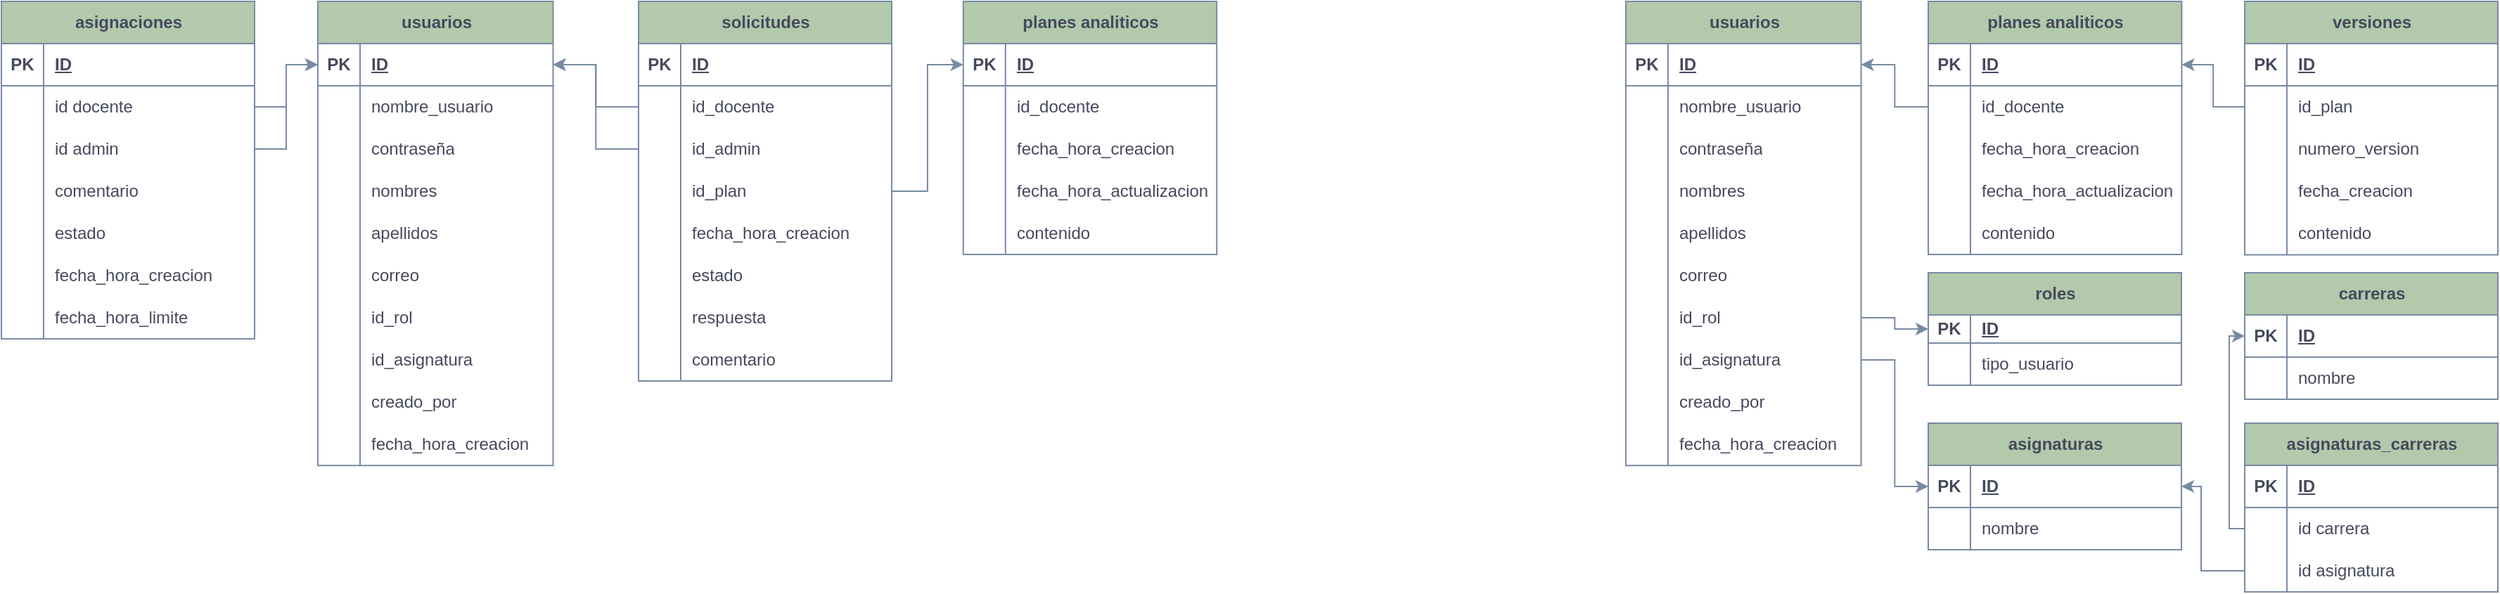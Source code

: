 <mxfile version="21.3.8" type="github" pages="2">
  <diagram name="Página-1" id="xhw7fp3F8fv-ghbMesje">
    <mxGraphModel dx="2523" dy="1570" grid="0" gridSize="10" guides="1" tooltips="1" connect="1" arrows="1" fold="1" page="0" pageScale="1" pageWidth="827" pageHeight="1169" background="none" math="0" shadow="0">
      <root>
        <mxCell id="0" />
        <mxCell id="1" parent="0" />
        <mxCell id="l91UxbfRl4ldA1w1L3f1-15" value="carreras" style="shape=table;startSize=30;container=1;collapsible=1;childLayout=tableLayout;fixedRows=1;rowLines=0;fontStyle=1;align=center;resizeLast=1;html=1;labelBackgroundColor=none;fillColor=#B2C9AB;strokeColor=#788AA3;fontColor=#46495D;rounded=0;" parent="1" vertex="1">
          <mxGeometry x="554" y="-301" width="180" height="90" as="geometry" />
        </mxCell>
        <mxCell id="l91UxbfRl4ldA1w1L3f1-16" value="" style="shape=tableRow;horizontal=0;startSize=0;swimlaneHead=0;swimlaneBody=0;fillColor=none;collapsible=0;dropTarget=0;points=[[0,0.5],[1,0.5]];portConstraint=eastwest;top=0;left=0;right=0;bottom=1;labelBackgroundColor=none;strokeColor=#788AA3;fontColor=#46495D;rounded=0;" parent="l91UxbfRl4ldA1w1L3f1-15" vertex="1">
          <mxGeometry y="30" width="180" height="30" as="geometry" />
        </mxCell>
        <mxCell id="l91UxbfRl4ldA1w1L3f1-17" value="PK" style="shape=partialRectangle;connectable=0;fillColor=none;top=0;left=0;bottom=0;right=0;fontStyle=1;overflow=hidden;whiteSpace=wrap;html=1;labelBackgroundColor=none;strokeColor=#788AA3;fontColor=#46495D;rounded=0;" parent="l91UxbfRl4ldA1w1L3f1-16" vertex="1">
          <mxGeometry width="30" height="30" as="geometry">
            <mxRectangle width="30" height="30" as="alternateBounds" />
          </mxGeometry>
        </mxCell>
        <mxCell id="l91UxbfRl4ldA1w1L3f1-18" value="ID" style="shape=partialRectangle;connectable=0;fillColor=none;top=0;left=0;bottom=0;right=0;align=left;spacingLeft=6;fontStyle=5;overflow=hidden;whiteSpace=wrap;html=1;labelBackgroundColor=none;strokeColor=#788AA3;fontColor=#46495D;rounded=0;" parent="l91UxbfRl4ldA1w1L3f1-16" vertex="1">
          <mxGeometry x="30" width="150" height="30" as="geometry">
            <mxRectangle width="150" height="30" as="alternateBounds" />
          </mxGeometry>
        </mxCell>
        <mxCell id="l91UxbfRl4ldA1w1L3f1-19" value="" style="shape=tableRow;horizontal=0;startSize=0;swimlaneHead=0;swimlaneBody=0;fillColor=none;collapsible=0;dropTarget=0;points=[[0,0.5],[1,0.5]];portConstraint=eastwest;top=0;left=0;right=0;bottom=0;labelBackgroundColor=none;strokeColor=#788AA3;fontColor=#46495D;rounded=0;" parent="l91UxbfRl4ldA1w1L3f1-15" vertex="1">
          <mxGeometry y="60" width="180" height="30" as="geometry" />
        </mxCell>
        <mxCell id="l91UxbfRl4ldA1w1L3f1-20" value="" style="shape=partialRectangle;connectable=0;fillColor=none;top=0;left=0;bottom=0;right=0;editable=1;overflow=hidden;whiteSpace=wrap;html=1;labelBackgroundColor=none;strokeColor=#788AA3;fontColor=#46495D;rounded=0;" parent="l91UxbfRl4ldA1w1L3f1-19" vertex="1">
          <mxGeometry width="30" height="30" as="geometry">
            <mxRectangle width="30" height="30" as="alternateBounds" />
          </mxGeometry>
        </mxCell>
        <mxCell id="l91UxbfRl4ldA1w1L3f1-21" value="nombre" style="shape=partialRectangle;connectable=0;fillColor=none;top=0;left=0;bottom=0;right=0;align=left;spacingLeft=6;overflow=hidden;whiteSpace=wrap;html=1;labelBackgroundColor=none;strokeColor=#788AA3;fontColor=#46495D;rounded=0;" parent="l91UxbfRl4ldA1w1L3f1-19" vertex="1">
          <mxGeometry x="30" width="150" height="30" as="geometry">
            <mxRectangle width="150" height="30" as="alternateBounds" />
          </mxGeometry>
        </mxCell>
        <mxCell id="U3cgZ2RMG8MK_IVuVhTK-5" value="usuarios" style="shape=table;startSize=30;container=1;collapsible=1;childLayout=tableLayout;fixedRows=1;rowLines=0;fontStyle=1;align=center;resizeLast=1;html=1;labelBackgroundColor=none;fillColor=#B2C9AB;strokeColor=#788AA3;fontColor=#46495D;rounded=0;" parent="1" vertex="1">
          <mxGeometry x="114" y="-494" width="167.253" height="330.125" as="geometry" />
        </mxCell>
        <mxCell id="U3cgZ2RMG8MK_IVuVhTK-6" value="" style="shape=tableRow;horizontal=0;startSize=0;swimlaneHead=0;swimlaneBody=0;fillColor=none;collapsible=0;dropTarget=0;points=[[0,0.5],[1,0.5]];portConstraint=eastwest;top=0;left=0;right=0;bottom=1;labelBackgroundColor=none;strokeColor=#788AA3;fontColor=#46495D;rounded=0;" parent="U3cgZ2RMG8MK_IVuVhTK-5" vertex="1">
          <mxGeometry y="30" width="167.253" height="30" as="geometry" />
        </mxCell>
        <mxCell id="U3cgZ2RMG8MK_IVuVhTK-7" value="PK" style="shape=partialRectangle;connectable=0;fillColor=none;top=0;left=0;bottom=0;right=0;fontStyle=1;overflow=hidden;whiteSpace=wrap;html=1;labelBackgroundColor=none;strokeColor=#788AA3;fontColor=#46495D;rounded=0;" parent="U3cgZ2RMG8MK_IVuVhTK-6" vertex="1">
          <mxGeometry width="30" height="30" as="geometry">
            <mxRectangle width="30" height="30" as="alternateBounds" />
          </mxGeometry>
        </mxCell>
        <mxCell id="U3cgZ2RMG8MK_IVuVhTK-8" value="ID" style="shape=partialRectangle;connectable=0;fillColor=none;top=0;left=0;bottom=0;right=0;align=left;spacingLeft=6;fontStyle=5;overflow=hidden;whiteSpace=wrap;html=1;labelBackgroundColor=none;strokeColor=#788AA3;fontColor=#46495D;rounded=0;" parent="U3cgZ2RMG8MK_IVuVhTK-6" vertex="1">
          <mxGeometry x="30" width="137.253" height="30" as="geometry">
            <mxRectangle width="137.253" height="30" as="alternateBounds" />
          </mxGeometry>
        </mxCell>
        <mxCell id="U3cgZ2RMG8MK_IVuVhTK-9" value="" style="shape=tableRow;horizontal=0;startSize=0;swimlaneHead=0;swimlaneBody=0;fillColor=none;collapsible=0;dropTarget=0;points=[[0,0.5],[1,0.5]];portConstraint=eastwest;top=0;left=0;right=0;bottom=0;labelBackgroundColor=none;strokeColor=#788AA3;fontColor=#46495D;rounded=0;" parent="U3cgZ2RMG8MK_IVuVhTK-5" vertex="1">
          <mxGeometry y="60" width="167.253" height="30" as="geometry" />
        </mxCell>
        <mxCell id="U3cgZ2RMG8MK_IVuVhTK-10" value="" style="shape=partialRectangle;connectable=0;fillColor=none;top=0;left=0;bottom=0;right=0;editable=1;overflow=hidden;whiteSpace=wrap;html=1;labelBackgroundColor=none;strokeColor=#788AA3;fontColor=#46495D;rounded=0;" parent="U3cgZ2RMG8MK_IVuVhTK-9" vertex="1">
          <mxGeometry width="30" height="30" as="geometry">
            <mxRectangle width="30" height="30" as="alternateBounds" />
          </mxGeometry>
        </mxCell>
        <mxCell id="U3cgZ2RMG8MK_IVuVhTK-11" value="nombre_usuario" style="shape=partialRectangle;connectable=0;fillColor=none;top=0;left=0;bottom=0;right=0;align=left;spacingLeft=6;overflow=hidden;whiteSpace=wrap;html=1;labelBackgroundColor=none;strokeColor=#788AA3;fontColor=#46495D;rounded=0;" parent="U3cgZ2RMG8MK_IVuVhTK-9" vertex="1">
          <mxGeometry x="30" width="137.253" height="30" as="geometry">
            <mxRectangle width="137.253" height="30" as="alternateBounds" />
          </mxGeometry>
        </mxCell>
        <mxCell id="U3cgZ2RMG8MK_IVuVhTK-12" value="" style="shape=tableRow;horizontal=0;startSize=0;swimlaneHead=0;swimlaneBody=0;fillColor=none;collapsible=0;dropTarget=0;points=[[0,0.5],[1,0.5]];portConstraint=eastwest;top=0;left=0;right=0;bottom=0;labelBackgroundColor=none;strokeColor=#788AA3;fontColor=#46495D;rounded=0;" parent="U3cgZ2RMG8MK_IVuVhTK-5" vertex="1">
          <mxGeometry y="90" width="167.253" height="30" as="geometry" />
        </mxCell>
        <mxCell id="U3cgZ2RMG8MK_IVuVhTK-13" value="" style="shape=partialRectangle;connectable=0;fillColor=none;top=0;left=0;bottom=0;right=0;editable=1;overflow=hidden;whiteSpace=wrap;html=1;labelBackgroundColor=none;strokeColor=#788AA3;fontColor=#46495D;rounded=0;" parent="U3cgZ2RMG8MK_IVuVhTK-12" vertex="1">
          <mxGeometry width="30" height="30" as="geometry">
            <mxRectangle width="30" height="30" as="alternateBounds" />
          </mxGeometry>
        </mxCell>
        <mxCell id="U3cgZ2RMG8MK_IVuVhTK-14" value="contraseña" style="shape=partialRectangle;connectable=0;fillColor=none;top=0;left=0;bottom=0;right=0;align=left;spacingLeft=6;overflow=hidden;whiteSpace=wrap;html=1;labelBackgroundColor=none;strokeColor=#788AA3;fontColor=#46495D;rounded=0;" parent="U3cgZ2RMG8MK_IVuVhTK-12" vertex="1">
          <mxGeometry x="30" width="137.253" height="30" as="geometry">
            <mxRectangle width="137.253" height="30" as="alternateBounds" />
          </mxGeometry>
        </mxCell>
        <mxCell id="7z_xflElnIpAljUZP6L4-14" value="" style="shape=tableRow;horizontal=0;startSize=0;swimlaneHead=0;swimlaneBody=0;fillColor=none;collapsible=0;dropTarget=0;points=[[0,0.5],[1,0.5]];portConstraint=eastwest;top=0;left=0;right=0;bottom=0;labelBackgroundColor=none;strokeColor=#788AA3;fontColor=#46495D;rounded=0;" parent="U3cgZ2RMG8MK_IVuVhTK-5" vertex="1">
          <mxGeometry y="120" width="167.253" height="30" as="geometry" />
        </mxCell>
        <mxCell id="7z_xflElnIpAljUZP6L4-15" value="" style="shape=partialRectangle;connectable=0;fillColor=none;top=0;left=0;bottom=0;right=0;editable=1;overflow=hidden;whiteSpace=wrap;html=1;labelBackgroundColor=none;strokeColor=#788AA3;fontColor=#46495D;rounded=0;" parent="7z_xflElnIpAljUZP6L4-14" vertex="1">
          <mxGeometry width="30" height="30" as="geometry">
            <mxRectangle width="30" height="30" as="alternateBounds" />
          </mxGeometry>
        </mxCell>
        <mxCell id="7z_xflElnIpAljUZP6L4-16" value="nombres" style="shape=partialRectangle;connectable=0;fillColor=none;top=0;left=0;bottom=0;right=0;align=left;spacingLeft=6;overflow=hidden;whiteSpace=wrap;html=1;labelBackgroundColor=none;strokeColor=#788AA3;fontColor=#46495D;rounded=0;" parent="7z_xflElnIpAljUZP6L4-14" vertex="1">
          <mxGeometry x="30" width="137.253" height="30" as="geometry">
            <mxRectangle width="137.253" height="30" as="alternateBounds" />
          </mxGeometry>
        </mxCell>
        <mxCell id="7z_xflElnIpAljUZP6L4-21" value="" style="shape=tableRow;horizontal=0;startSize=0;swimlaneHead=0;swimlaneBody=0;fillColor=none;collapsible=0;dropTarget=0;points=[[0,0.5],[1,0.5]];portConstraint=eastwest;top=0;left=0;right=0;bottom=0;labelBackgroundColor=none;strokeColor=#788AA3;fontColor=#46495D;rounded=0;" parent="U3cgZ2RMG8MK_IVuVhTK-5" vertex="1">
          <mxGeometry y="150" width="167.253" height="30" as="geometry" />
        </mxCell>
        <mxCell id="7z_xflElnIpAljUZP6L4-22" value="" style="shape=partialRectangle;connectable=0;fillColor=none;top=0;left=0;bottom=0;right=0;editable=1;overflow=hidden;whiteSpace=wrap;html=1;labelBackgroundColor=none;strokeColor=#788AA3;fontColor=#46495D;rounded=0;" parent="7z_xflElnIpAljUZP6L4-21" vertex="1">
          <mxGeometry width="30" height="30" as="geometry">
            <mxRectangle width="30" height="30" as="alternateBounds" />
          </mxGeometry>
        </mxCell>
        <mxCell id="7z_xflElnIpAljUZP6L4-23" value="apellidos" style="shape=partialRectangle;connectable=0;fillColor=none;top=0;left=0;bottom=0;right=0;align=left;spacingLeft=6;overflow=hidden;whiteSpace=wrap;html=1;labelBackgroundColor=none;strokeColor=#788AA3;fontColor=#46495D;rounded=0;" parent="7z_xflElnIpAljUZP6L4-21" vertex="1">
          <mxGeometry x="30" width="137.253" height="30" as="geometry">
            <mxRectangle width="137.253" height="30" as="alternateBounds" />
          </mxGeometry>
        </mxCell>
        <mxCell id="7z_xflElnIpAljUZP6L4-25" value="" style="shape=tableRow;horizontal=0;startSize=0;swimlaneHead=0;swimlaneBody=0;fillColor=none;collapsible=0;dropTarget=0;points=[[0,0.5],[1,0.5]];portConstraint=eastwest;top=0;left=0;right=0;bottom=0;labelBackgroundColor=none;strokeColor=#788AA3;fontColor=#46495D;rounded=0;" parent="U3cgZ2RMG8MK_IVuVhTK-5" vertex="1">
          <mxGeometry y="180" width="167.253" height="30" as="geometry" />
        </mxCell>
        <mxCell id="7z_xflElnIpAljUZP6L4-26" value="" style="shape=partialRectangle;connectable=0;fillColor=none;top=0;left=0;bottom=0;right=0;editable=1;overflow=hidden;whiteSpace=wrap;html=1;labelBackgroundColor=none;strokeColor=#788AA3;fontColor=#46495D;rounded=0;" parent="7z_xflElnIpAljUZP6L4-25" vertex="1">
          <mxGeometry width="30" height="30" as="geometry">
            <mxRectangle width="30" height="30" as="alternateBounds" />
          </mxGeometry>
        </mxCell>
        <mxCell id="7z_xflElnIpAljUZP6L4-27" value="correo" style="shape=partialRectangle;connectable=0;fillColor=none;top=0;left=0;bottom=0;right=0;align=left;spacingLeft=6;overflow=hidden;whiteSpace=wrap;html=1;labelBackgroundColor=none;strokeColor=#788AA3;fontColor=#46495D;rounded=0;" parent="7z_xflElnIpAljUZP6L4-25" vertex="1">
          <mxGeometry x="30" width="137.253" height="30" as="geometry">
            <mxRectangle width="137.253" height="30" as="alternateBounds" />
          </mxGeometry>
        </mxCell>
        <mxCell id="7z_xflElnIpAljUZP6L4-28" value="" style="shape=tableRow;horizontal=0;startSize=0;swimlaneHead=0;swimlaneBody=0;fillColor=none;collapsible=0;dropTarget=0;points=[[0,0.5],[1,0.5]];portConstraint=eastwest;top=0;left=0;right=0;bottom=0;labelBackgroundColor=none;strokeColor=#788AA3;fontColor=#46495D;rounded=0;" parent="U3cgZ2RMG8MK_IVuVhTK-5" vertex="1">
          <mxGeometry y="210" width="167.253" height="30" as="geometry" />
        </mxCell>
        <mxCell id="7z_xflElnIpAljUZP6L4-29" value="" style="shape=partialRectangle;connectable=0;fillColor=none;top=0;left=0;bottom=0;right=0;editable=1;overflow=hidden;whiteSpace=wrap;html=1;labelBackgroundColor=none;strokeColor=#788AA3;fontColor=#46495D;rounded=0;" parent="7z_xflElnIpAljUZP6L4-28" vertex="1">
          <mxGeometry width="30" height="30" as="geometry">
            <mxRectangle width="30" height="30" as="alternateBounds" />
          </mxGeometry>
        </mxCell>
        <mxCell id="7z_xflElnIpAljUZP6L4-30" value="id_rol" style="shape=partialRectangle;connectable=0;fillColor=none;top=0;left=0;bottom=0;right=0;align=left;spacingLeft=6;overflow=hidden;whiteSpace=wrap;html=1;labelBackgroundColor=none;strokeColor=#788AA3;fontColor=#46495D;rounded=0;" parent="7z_xflElnIpAljUZP6L4-28" vertex="1">
          <mxGeometry x="30" width="137.253" height="30" as="geometry">
            <mxRectangle width="137.253" height="30" as="alternateBounds" />
          </mxGeometry>
        </mxCell>
        <mxCell id="pwm5WrV8EwkyPdHrViSX-98" value="" style="shape=tableRow;horizontal=0;startSize=0;swimlaneHead=0;swimlaneBody=0;fillColor=none;collapsible=0;dropTarget=0;points=[[0,0.5],[1,0.5]];portConstraint=eastwest;top=0;left=0;right=0;bottom=0;labelBackgroundColor=none;strokeColor=#788AA3;fontColor=#46495D;rounded=0;" vertex="1" parent="U3cgZ2RMG8MK_IVuVhTK-5">
          <mxGeometry y="240" width="167.253" height="30" as="geometry" />
        </mxCell>
        <mxCell id="pwm5WrV8EwkyPdHrViSX-99" value="" style="shape=partialRectangle;connectable=0;fillColor=none;top=0;left=0;bottom=0;right=0;editable=1;overflow=hidden;whiteSpace=wrap;html=1;labelBackgroundColor=none;strokeColor=#788AA3;fontColor=#46495D;rounded=0;" vertex="1" parent="pwm5WrV8EwkyPdHrViSX-98">
          <mxGeometry width="30" height="30" as="geometry">
            <mxRectangle width="30" height="30" as="alternateBounds" />
          </mxGeometry>
        </mxCell>
        <mxCell id="pwm5WrV8EwkyPdHrViSX-100" value="id_asignatura" style="shape=partialRectangle;connectable=0;fillColor=none;top=0;left=0;bottom=0;right=0;align=left;spacingLeft=6;overflow=hidden;whiteSpace=wrap;html=1;labelBackgroundColor=none;strokeColor=#788AA3;fontColor=#46495D;rounded=0;" vertex="1" parent="pwm5WrV8EwkyPdHrViSX-98">
          <mxGeometry x="30" width="137.253" height="30" as="geometry">
            <mxRectangle width="137.253" height="30" as="alternateBounds" />
          </mxGeometry>
        </mxCell>
        <mxCell id="7z_xflElnIpAljUZP6L4-113" value="" style="shape=tableRow;horizontal=0;startSize=0;swimlaneHead=0;swimlaneBody=0;fillColor=none;collapsible=0;dropTarget=0;points=[[0,0.5],[1,0.5]];portConstraint=eastwest;top=0;left=0;right=0;bottom=0;labelBackgroundColor=none;strokeColor=#788AA3;fontColor=#46495D;rounded=0;" parent="U3cgZ2RMG8MK_IVuVhTK-5" vertex="1">
          <mxGeometry y="270" width="167.253" height="30" as="geometry" />
        </mxCell>
        <mxCell id="7z_xflElnIpAljUZP6L4-114" value="" style="shape=partialRectangle;connectable=0;fillColor=none;top=0;left=0;bottom=0;right=0;editable=1;overflow=hidden;whiteSpace=wrap;html=1;labelBackgroundColor=none;strokeColor=#788AA3;fontColor=#46495D;rounded=0;" parent="7z_xflElnIpAljUZP6L4-113" vertex="1">
          <mxGeometry width="30" height="30" as="geometry">
            <mxRectangle width="30" height="30" as="alternateBounds" />
          </mxGeometry>
        </mxCell>
        <mxCell id="7z_xflElnIpAljUZP6L4-115" value="creado_por" style="shape=partialRectangle;connectable=0;fillColor=none;top=0;left=0;bottom=0;right=0;align=left;spacingLeft=6;overflow=hidden;whiteSpace=wrap;html=1;labelBackgroundColor=none;strokeColor=#788AA3;fontColor=#46495D;rounded=0;" parent="7z_xflElnIpAljUZP6L4-113" vertex="1">
          <mxGeometry x="30" width="137.253" height="30" as="geometry">
            <mxRectangle width="137.253" height="30" as="alternateBounds" />
          </mxGeometry>
        </mxCell>
        <mxCell id="pwm5WrV8EwkyPdHrViSX-64" value="" style="shape=tableRow;horizontal=0;startSize=0;swimlaneHead=0;swimlaneBody=0;fillColor=none;collapsible=0;dropTarget=0;points=[[0,0.5],[1,0.5]];portConstraint=eastwest;top=0;left=0;right=0;bottom=0;labelBackgroundColor=none;strokeColor=#788AA3;fontColor=#46495D;rounded=0;" vertex="1" parent="U3cgZ2RMG8MK_IVuVhTK-5">
          <mxGeometry y="300" width="167.253" height="30" as="geometry" />
        </mxCell>
        <mxCell id="pwm5WrV8EwkyPdHrViSX-65" value="" style="shape=partialRectangle;connectable=0;fillColor=none;top=0;left=0;bottom=0;right=0;editable=1;overflow=hidden;whiteSpace=wrap;html=1;labelBackgroundColor=none;strokeColor=#788AA3;fontColor=#46495D;rounded=0;" vertex="1" parent="pwm5WrV8EwkyPdHrViSX-64">
          <mxGeometry width="30" height="30" as="geometry">
            <mxRectangle width="30" height="30" as="alternateBounds" />
          </mxGeometry>
        </mxCell>
        <mxCell id="pwm5WrV8EwkyPdHrViSX-66" value="fecha_hora_creacion" style="shape=partialRectangle;connectable=0;fillColor=none;top=0;left=0;bottom=0;right=0;align=left;spacingLeft=6;overflow=hidden;whiteSpace=wrap;html=1;labelBackgroundColor=none;strokeColor=#788AA3;fontColor=#46495D;rounded=0;" vertex="1" parent="pwm5WrV8EwkyPdHrViSX-64">
          <mxGeometry x="30" width="137.253" height="30" as="geometry">
            <mxRectangle width="137.253" height="30" as="alternateBounds" />
          </mxGeometry>
        </mxCell>
        <mxCell id="U3cgZ2RMG8MK_IVuVhTK-31" value="roles" style="shape=table;startSize=30;container=1;collapsible=1;childLayout=tableLayout;fixedRows=1;rowLines=0;fontStyle=1;align=center;resizeLast=1;html=1;labelBackgroundColor=none;fillColor=#B2C9AB;strokeColor=#788AA3;fontColor=#46495D;rounded=0;" parent="1" vertex="1">
          <mxGeometry x="329" y="-301" width="180" height="80" as="geometry" />
        </mxCell>
        <mxCell id="U3cgZ2RMG8MK_IVuVhTK-32" value="" style="shape=tableRow;horizontal=0;startSize=0;swimlaneHead=0;swimlaneBody=0;fillColor=none;collapsible=0;dropTarget=0;points=[[0,0.5],[1,0.5]];portConstraint=eastwest;top=0;left=0;right=0;bottom=1;labelBackgroundColor=none;strokeColor=#788AA3;fontColor=#46495D;rounded=0;" parent="U3cgZ2RMG8MK_IVuVhTK-31" vertex="1">
          <mxGeometry y="30" width="180" height="20" as="geometry" />
        </mxCell>
        <mxCell id="U3cgZ2RMG8MK_IVuVhTK-33" value="PK" style="shape=partialRectangle;connectable=0;fillColor=none;top=0;left=0;bottom=0;right=0;fontStyle=1;overflow=hidden;whiteSpace=wrap;html=1;labelBackgroundColor=none;strokeColor=#788AA3;fontColor=#46495D;rounded=0;" parent="U3cgZ2RMG8MK_IVuVhTK-32" vertex="1">
          <mxGeometry width="30" height="20" as="geometry">
            <mxRectangle width="30" height="20" as="alternateBounds" />
          </mxGeometry>
        </mxCell>
        <mxCell id="U3cgZ2RMG8MK_IVuVhTK-34" value="ID" style="shape=partialRectangle;connectable=0;fillColor=none;top=0;left=0;bottom=0;right=0;align=left;spacingLeft=6;fontStyle=5;overflow=hidden;whiteSpace=wrap;html=1;labelBackgroundColor=none;strokeColor=#788AA3;fontColor=#46495D;rounded=0;" parent="U3cgZ2RMG8MK_IVuVhTK-32" vertex="1">
          <mxGeometry x="30" width="150" height="20" as="geometry">
            <mxRectangle width="150" height="20" as="alternateBounds" />
          </mxGeometry>
        </mxCell>
        <mxCell id="U3cgZ2RMG8MK_IVuVhTK-35" value="" style="shape=tableRow;horizontal=0;startSize=0;swimlaneHead=0;swimlaneBody=0;fillColor=none;collapsible=0;dropTarget=0;points=[[0,0.5],[1,0.5]];portConstraint=eastwest;top=0;left=0;right=0;bottom=0;labelBackgroundColor=none;strokeColor=#788AA3;fontColor=#46495D;rounded=0;" parent="U3cgZ2RMG8MK_IVuVhTK-31" vertex="1">
          <mxGeometry y="50" width="180" height="30" as="geometry" />
        </mxCell>
        <mxCell id="U3cgZ2RMG8MK_IVuVhTK-36" value="" style="shape=partialRectangle;connectable=0;fillColor=none;top=0;left=0;bottom=0;right=0;editable=1;overflow=hidden;whiteSpace=wrap;html=1;labelBackgroundColor=none;strokeColor=#788AA3;fontColor=#46495D;rounded=0;" parent="U3cgZ2RMG8MK_IVuVhTK-35" vertex="1">
          <mxGeometry width="30" height="30" as="geometry">
            <mxRectangle width="30" height="30" as="alternateBounds" />
          </mxGeometry>
        </mxCell>
        <mxCell id="U3cgZ2RMG8MK_IVuVhTK-37" value="tipo_usuario" style="shape=partialRectangle;connectable=0;fillColor=none;top=0;left=0;bottom=0;right=0;align=left;spacingLeft=6;overflow=hidden;whiteSpace=wrap;html=1;labelBackgroundColor=none;strokeColor=#788AA3;fontColor=#46495D;rounded=0;" parent="U3cgZ2RMG8MK_IVuVhTK-35" vertex="1">
          <mxGeometry x="30" width="150" height="30" as="geometry">
            <mxRectangle width="150" height="30" as="alternateBounds" />
          </mxGeometry>
        </mxCell>
        <mxCell id="7z_xflElnIpAljUZP6L4-1" value="asignaturas" style="shape=table;startSize=30;container=1;collapsible=1;childLayout=tableLayout;fixedRows=1;rowLines=0;fontStyle=1;align=center;resizeLast=1;html=1;labelBackgroundColor=none;fillColor=#B2C9AB;strokeColor=#788AA3;fontColor=#46495D;rounded=0;" parent="1" vertex="1">
          <mxGeometry x="329" y="-194" width="180" height="90" as="geometry" />
        </mxCell>
        <mxCell id="7z_xflElnIpAljUZP6L4-2" value="" style="shape=tableRow;horizontal=0;startSize=0;swimlaneHead=0;swimlaneBody=0;fillColor=none;collapsible=0;dropTarget=0;points=[[0,0.5],[1,0.5]];portConstraint=eastwest;top=0;left=0;right=0;bottom=1;labelBackgroundColor=none;strokeColor=#788AA3;fontColor=#46495D;rounded=0;" parent="7z_xflElnIpAljUZP6L4-1" vertex="1">
          <mxGeometry y="30" width="180" height="30" as="geometry" />
        </mxCell>
        <mxCell id="7z_xflElnIpAljUZP6L4-3" value="PK" style="shape=partialRectangle;connectable=0;fillColor=none;top=0;left=0;bottom=0;right=0;fontStyle=1;overflow=hidden;whiteSpace=wrap;html=1;labelBackgroundColor=none;strokeColor=#788AA3;fontColor=#46495D;rounded=0;" parent="7z_xflElnIpAljUZP6L4-2" vertex="1">
          <mxGeometry width="30" height="30" as="geometry">
            <mxRectangle width="30" height="30" as="alternateBounds" />
          </mxGeometry>
        </mxCell>
        <mxCell id="7z_xflElnIpAljUZP6L4-4" value="ID" style="shape=partialRectangle;connectable=0;fillColor=none;top=0;left=0;bottom=0;right=0;align=left;spacingLeft=6;fontStyle=5;overflow=hidden;whiteSpace=wrap;html=1;labelBackgroundColor=none;strokeColor=#788AA3;fontColor=#46495D;rounded=0;" parent="7z_xflElnIpAljUZP6L4-2" vertex="1">
          <mxGeometry x="30" width="150" height="30" as="geometry">
            <mxRectangle width="150" height="30" as="alternateBounds" />
          </mxGeometry>
        </mxCell>
        <mxCell id="7z_xflElnIpAljUZP6L4-5" value="" style="shape=tableRow;horizontal=0;startSize=0;swimlaneHead=0;swimlaneBody=0;fillColor=none;collapsible=0;dropTarget=0;points=[[0,0.5],[1,0.5]];portConstraint=eastwest;top=0;left=0;right=0;bottom=0;labelBackgroundColor=none;strokeColor=#788AA3;fontColor=#46495D;rounded=0;" parent="7z_xflElnIpAljUZP6L4-1" vertex="1">
          <mxGeometry y="60" width="180" height="30" as="geometry" />
        </mxCell>
        <mxCell id="7z_xflElnIpAljUZP6L4-6" value="" style="shape=partialRectangle;connectable=0;fillColor=none;top=0;left=0;bottom=0;right=0;editable=1;overflow=hidden;whiteSpace=wrap;html=1;labelBackgroundColor=none;strokeColor=#788AA3;fontColor=#46495D;rounded=0;" parent="7z_xflElnIpAljUZP6L4-5" vertex="1">
          <mxGeometry width="30" height="30" as="geometry">
            <mxRectangle width="30" height="30" as="alternateBounds" />
          </mxGeometry>
        </mxCell>
        <mxCell id="7z_xflElnIpAljUZP6L4-7" value="nombre" style="shape=partialRectangle;connectable=0;fillColor=none;top=0;left=0;bottom=0;right=0;align=left;spacingLeft=6;overflow=hidden;whiteSpace=wrap;html=1;labelBackgroundColor=none;strokeColor=#788AA3;fontColor=#46495D;rounded=0;" parent="7z_xflElnIpAljUZP6L4-5" vertex="1">
          <mxGeometry x="30" width="150" height="30" as="geometry">
            <mxRectangle width="150" height="30" as="alternateBounds" />
          </mxGeometry>
        </mxCell>
        <mxCell id="7z_xflElnIpAljUZP6L4-34" value="asignaturas_carreras" style="shape=table;startSize=30;container=1;collapsible=1;childLayout=tableLayout;fixedRows=1;rowLines=0;fontStyle=1;align=center;resizeLast=1;html=1;rounded=0;strokeColor=#788AA3;fontColor=#46495D;fillColor=#B2C9AB;labelBackgroundColor=none;" parent="1" vertex="1">
          <mxGeometry x="554" y="-194" width="180" height="120" as="geometry" />
        </mxCell>
        <mxCell id="7z_xflElnIpAljUZP6L4-35" value="" style="shape=tableRow;horizontal=0;startSize=0;swimlaneHead=0;swimlaneBody=0;fillColor=none;collapsible=0;dropTarget=0;points=[[0,0.5],[1,0.5]];portConstraint=eastwest;top=0;left=0;right=0;bottom=1;rounded=0;strokeColor=#788AA3;fontColor=#46495D;labelBackgroundColor=none;" parent="7z_xflElnIpAljUZP6L4-34" vertex="1">
          <mxGeometry y="30" width="180" height="30" as="geometry" />
        </mxCell>
        <mxCell id="7z_xflElnIpAljUZP6L4-36" value="PK" style="shape=partialRectangle;connectable=0;fillColor=none;top=0;left=0;bottom=0;right=0;fontStyle=1;overflow=hidden;whiteSpace=wrap;html=1;rounded=0;strokeColor=#788AA3;fontColor=#46495D;labelBackgroundColor=none;" parent="7z_xflElnIpAljUZP6L4-35" vertex="1">
          <mxGeometry width="30" height="30" as="geometry">
            <mxRectangle width="30" height="30" as="alternateBounds" />
          </mxGeometry>
        </mxCell>
        <mxCell id="7z_xflElnIpAljUZP6L4-37" value="ID" style="shape=partialRectangle;connectable=0;fillColor=none;top=0;left=0;bottom=0;right=0;align=left;spacingLeft=6;fontStyle=5;overflow=hidden;whiteSpace=wrap;html=1;rounded=0;strokeColor=#788AA3;fontColor=#46495D;labelBackgroundColor=none;" parent="7z_xflElnIpAljUZP6L4-35" vertex="1">
          <mxGeometry x="30" width="150" height="30" as="geometry">
            <mxRectangle width="150" height="30" as="alternateBounds" />
          </mxGeometry>
        </mxCell>
        <mxCell id="7z_xflElnIpAljUZP6L4-38" value="" style="shape=tableRow;horizontal=0;startSize=0;swimlaneHead=0;swimlaneBody=0;fillColor=none;collapsible=0;dropTarget=0;points=[[0,0.5],[1,0.5]];portConstraint=eastwest;top=0;left=0;right=0;bottom=0;rounded=0;strokeColor=#788AA3;fontColor=#46495D;labelBackgroundColor=none;" parent="7z_xflElnIpAljUZP6L4-34" vertex="1">
          <mxGeometry y="60" width="180" height="30" as="geometry" />
        </mxCell>
        <mxCell id="7z_xflElnIpAljUZP6L4-39" value="" style="shape=partialRectangle;connectable=0;fillColor=none;top=0;left=0;bottom=0;right=0;editable=1;overflow=hidden;whiteSpace=wrap;html=1;rounded=0;strokeColor=#788AA3;fontColor=#46495D;labelBackgroundColor=none;" parent="7z_xflElnIpAljUZP6L4-38" vertex="1">
          <mxGeometry width="30" height="30" as="geometry">
            <mxRectangle width="30" height="30" as="alternateBounds" />
          </mxGeometry>
        </mxCell>
        <mxCell id="7z_xflElnIpAljUZP6L4-40" value="id carrera" style="shape=partialRectangle;connectable=0;fillColor=none;top=0;left=0;bottom=0;right=0;align=left;spacingLeft=6;overflow=hidden;whiteSpace=wrap;html=1;rounded=0;strokeColor=#788AA3;fontColor=#46495D;labelBackgroundColor=none;" parent="7z_xflElnIpAljUZP6L4-38" vertex="1">
          <mxGeometry x="30" width="150" height="30" as="geometry">
            <mxRectangle width="150" height="30" as="alternateBounds" />
          </mxGeometry>
        </mxCell>
        <mxCell id="7z_xflElnIpAljUZP6L4-41" value="" style="shape=tableRow;horizontal=0;startSize=0;swimlaneHead=0;swimlaneBody=0;fillColor=none;collapsible=0;dropTarget=0;points=[[0,0.5],[1,0.5]];portConstraint=eastwest;top=0;left=0;right=0;bottom=0;rounded=0;strokeColor=#788AA3;fontColor=#46495D;labelBackgroundColor=none;" parent="7z_xflElnIpAljUZP6L4-34" vertex="1">
          <mxGeometry y="90" width="180" height="30" as="geometry" />
        </mxCell>
        <mxCell id="7z_xflElnIpAljUZP6L4-42" value="" style="shape=partialRectangle;connectable=0;fillColor=none;top=0;left=0;bottom=0;right=0;editable=1;overflow=hidden;whiteSpace=wrap;html=1;rounded=0;strokeColor=#788AA3;fontColor=#46495D;labelBackgroundColor=none;" parent="7z_xflElnIpAljUZP6L4-41" vertex="1">
          <mxGeometry width="30" height="30" as="geometry">
            <mxRectangle width="30" height="30" as="alternateBounds" />
          </mxGeometry>
        </mxCell>
        <mxCell id="7z_xflElnIpAljUZP6L4-43" value="id asignatura" style="shape=partialRectangle;connectable=0;fillColor=none;top=0;left=0;bottom=0;right=0;align=left;spacingLeft=6;overflow=hidden;whiteSpace=wrap;html=1;rounded=0;strokeColor=#788AA3;fontColor=#46495D;labelBackgroundColor=none;" parent="7z_xflElnIpAljUZP6L4-41" vertex="1">
          <mxGeometry x="30" width="150" height="30" as="geometry">
            <mxRectangle width="150" height="30" as="alternateBounds" />
          </mxGeometry>
        </mxCell>
        <mxCell id="7z_xflElnIpAljUZP6L4-49" value="planes analiticos" style="shape=table;startSize=30;container=1;collapsible=1;childLayout=tableLayout;fixedRows=1;rowLines=0;fontStyle=1;align=center;resizeLast=1;html=1;rounded=0;strokeColor=#788AA3;fontColor=#46495D;fillColor=#B2C9AB;labelBackgroundColor=none;" parent="1" vertex="1">
          <mxGeometry x="329" y="-494" width="180.211" height="180" as="geometry" />
        </mxCell>
        <mxCell id="7z_xflElnIpAljUZP6L4-50" value="" style="shape=tableRow;horizontal=0;startSize=0;swimlaneHead=0;swimlaneBody=0;fillColor=none;collapsible=0;dropTarget=0;points=[[0,0.5],[1,0.5]];portConstraint=eastwest;top=0;left=0;right=0;bottom=1;rounded=0;strokeColor=#788AA3;fontColor=#46495D;labelBackgroundColor=none;" parent="7z_xflElnIpAljUZP6L4-49" vertex="1">
          <mxGeometry y="30" width="180.211" height="30" as="geometry" />
        </mxCell>
        <mxCell id="7z_xflElnIpAljUZP6L4-51" value="PK" style="shape=partialRectangle;connectable=0;fillColor=none;top=0;left=0;bottom=0;right=0;fontStyle=1;overflow=hidden;whiteSpace=wrap;html=1;rounded=0;strokeColor=#788AA3;fontColor=#46495D;labelBackgroundColor=none;" parent="7z_xflElnIpAljUZP6L4-50" vertex="1">
          <mxGeometry width="30" height="30" as="geometry">
            <mxRectangle width="30" height="30" as="alternateBounds" />
          </mxGeometry>
        </mxCell>
        <mxCell id="7z_xflElnIpAljUZP6L4-52" value="ID" style="shape=partialRectangle;connectable=0;fillColor=none;top=0;left=0;bottom=0;right=0;align=left;spacingLeft=6;fontStyle=5;overflow=hidden;whiteSpace=wrap;html=1;rounded=0;strokeColor=#788AA3;fontColor=#46495D;labelBackgroundColor=none;" parent="7z_xflElnIpAljUZP6L4-50" vertex="1">
          <mxGeometry x="30" width="150.211" height="30" as="geometry">
            <mxRectangle width="150.211" height="30" as="alternateBounds" />
          </mxGeometry>
        </mxCell>
        <mxCell id="7z_xflElnIpAljUZP6L4-56" value="" style="shape=tableRow;horizontal=0;startSize=0;swimlaneHead=0;swimlaneBody=0;fillColor=none;collapsible=0;dropTarget=0;points=[[0,0.5],[1,0.5]];portConstraint=eastwest;top=0;left=0;right=0;bottom=0;rounded=0;strokeColor=#788AA3;fontColor=#46495D;labelBackgroundColor=none;" parent="7z_xflElnIpAljUZP6L4-49" vertex="1">
          <mxGeometry y="60" width="180.211" height="30" as="geometry" />
        </mxCell>
        <mxCell id="7z_xflElnIpAljUZP6L4-57" value="" style="shape=partialRectangle;connectable=0;fillColor=none;top=0;left=0;bottom=0;right=0;editable=1;overflow=hidden;whiteSpace=wrap;html=1;rounded=0;strokeColor=#788AA3;fontColor=#46495D;labelBackgroundColor=none;" parent="7z_xflElnIpAljUZP6L4-56" vertex="1">
          <mxGeometry width="30" height="30" as="geometry">
            <mxRectangle width="30" height="30" as="alternateBounds" />
          </mxGeometry>
        </mxCell>
        <mxCell id="7z_xflElnIpAljUZP6L4-58" value="id_docente" style="shape=partialRectangle;connectable=0;fillColor=none;top=0;left=0;bottom=0;right=0;align=left;spacingLeft=6;overflow=hidden;whiteSpace=wrap;html=1;rounded=0;strokeColor=#788AA3;fontColor=#46495D;labelBackgroundColor=none;" parent="7z_xflElnIpAljUZP6L4-56" vertex="1">
          <mxGeometry x="30" width="150.211" height="30" as="geometry">
            <mxRectangle width="150.211" height="30" as="alternateBounds" />
          </mxGeometry>
        </mxCell>
        <mxCell id="7z_xflElnIpAljUZP6L4-59" value="" style="shape=tableRow;horizontal=0;startSize=0;swimlaneHead=0;swimlaneBody=0;fillColor=none;collapsible=0;dropTarget=0;points=[[0,0.5],[1,0.5]];portConstraint=eastwest;top=0;left=0;right=0;bottom=0;rounded=0;strokeColor=#788AA3;fontColor=#46495D;labelBackgroundColor=none;" parent="7z_xflElnIpAljUZP6L4-49" vertex="1">
          <mxGeometry y="90" width="180.211" height="30" as="geometry" />
        </mxCell>
        <mxCell id="7z_xflElnIpAljUZP6L4-60" value="" style="shape=partialRectangle;connectable=0;fillColor=none;top=0;left=0;bottom=0;right=0;editable=1;overflow=hidden;whiteSpace=wrap;html=1;rounded=0;strokeColor=#788AA3;fontColor=#46495D;labelBackgroundColor=none;" parent="7z_xflElnIpAljUZP6L4-59" vertex="1">
          <mxGeometry width="30" height="30" as="geometry">
            <mxRectangle width="30" height="30" as="alternateBounds" />
          </mxGeometry>
        </mxCell>
        <mxCell id="7z_xflElnIpAljUZP6L4-61" value="fecha_hora_creacion" style="shape=partialRectangle;connectable=0;fillColor=none;top=0;left=0;bottom=0;right=0;align=left;spacingLeft=6;overflow=hidden;whiteSpace=wrap;html=1;rounded=0;strokeColor=#788AA3;fontColor=#46495D;labelBackgroundColor=none;" parent="7z_xflElnIpAljUZP6L4-59" vertex="1">
          <mxGeometry x="30" width="150.211" height="30" as="geometry">
            <mxRectangle width="150.211" height="30" as="alternateBounds" />
          </mxGeometry>
        </mxCell>
        <mxCell id="7z_xflElnIpAljUZP6L4-62" value="" style="shape=tableRow;horizontal=0;startSize=0;swimlaneHead=0;swimlaneBody=0;fillColor=none;collapsible=0;dropTarget=0;points=[[0,0.5],[1,0.5]];portConstraint=eastwest;top=0;left=0;right=0;bottom=0;rounded=0;strokeColor=#788AA3;fontColor=#46495D;labelBackgroundColor=none;" parent="7z_xflElnIpAljUZP6L4-49" vertex="1">
          <mxGeometry y="120" width="180.211" height="30" as="geometry" />
        </mxCell>
        <mxCell id="7z_xflElnIpAljUZP6L4-63" value="" style="shape=partialRectangle;connectable=0;fillColor=none;top=0;left=0;bottom=0;right=0;editable=1;overflow=hidden;whiteSpace=wrap;html=1;rounded=0;strokeColor=#788AA3;fontColor=#46495D;labelBackgroundColor=none;" parent="7z_xflElnIpAljUZP6L4-62" vertex="1">
          <mxGeometry width="30" height="30" as="geometry">
            <mxRectangle width="30" height="30" as="alternateBounds" />
          </mxGeometry>
        </mxCell>
        <mxCell id="7z_xflElnIpAljUZP6L4-64" value="fecha_hora_actualizacion" style="shape=partialRectangle;connectable=0;fillColor=none;top=0;left=0;bottom=0;right=0;align=left;spacingLeft=6;overflow=hidden;whiteSpace=wrap;html=1;rounded=0;strokeColor=#788AA3;fontColor=#46495D;labelBackgroundColor=none;" parent="7z_xflElnIpAljUZP6L4-62" vertex="1">
          <mxGeometry x="30" width="150.211" height="30" as="geometry">
            <mxRectangle width="150.211" height="30" as="alternateBounds" />
          </mxGeometry>
        </mxCell>
        <mxCell id="7z_xflElnIpAljUZP6L4-65" value="" style="shape=tableRow;horizontal=0;startSize=0;swimlaneHead=0;swimlaneBody=0;fillColor=none;collapsible=0;dropTarget=0;points=[[0,0.5],[1,0.5]];portConstraint=eastwest;top=0;left=0;right=0;bottom=0;rounded=0;strokeColor=#788AA3;fontColor=#46495D;labelBackgroundColor=none;" parent="7z_xflElnIpAljUZP6L4-49" vertex="1">
          <mxGeometry y="150" width="180.211" height="30" as="geometry" />
        </mxCell>
        <mxCell id="7z_xflElnIpAljUZP6L4-66" value="" style="shape=partialRectangle;connectable=0;fillColor=none;top=0;left=0;bottom=0;right=0;editable=1;overflow=hidden;whiteSpace=wrap;html=1;rounded=0;strokeColor=#788AA3;fontColor=#46495D;labelBackgroundColor=none;" parent="7z_xflElnIpAljUZP6L4-65" vertex="1">
          <mxGeometry width="30" height="30" as="geometry">
            <mxRectangle width="30" height="30" as="alternateBounds" />
          </mxGeometry>
        </mxCell>
        <mxCell id="7z_xflElnIpAljUZP6L4-67" value="contenido" style="shape=partialRectangle;connectable=0;fillColor=none;top=0;left=0;bottom=0;right=0;align=left;spacingLeft=6;overflow=hidden;whiteSpace=wrap;html=1;rounded=0;strokeColor=#788AA3;fontColor=#46495D;labelBackgroundColor=none;" parent="7z_xflElnIpAljUZP6L4-65" vertex="1">
          <mxGeometry x="30" width="150.211" height="30" as="geometry">
            <mxRectangle width="150.211" height="30" as="alternateBounds" />
          </mxGeometry>
        </mxCell>
        <mxCell id="7z_xflElnIpAljUZP6L4-87" value="versiones" style="shape=table;startSize=30;container=1;collapsible=1;childLayout=tableLayout;fixedRows=1;rowLines=0;fontStyle=1;align=center;resizeLast=1;html=1;rounded=0;strokeColor=#788AA3;fontColor=#46495D;fillColor=#B2C9AB;labelBackgroundColor=none;" parent="1" vertex="1">
          <mxGeometry x="554" y="-494" width="180" height="180.306" as="geometry" />
        </mxCell>
        <mxCell id="7z_xflElnIpAljUZP6L4-88" value="" style="shape=tableRow;horizontal=0;startSize=0;swimlaneHead=0;swimlaneBody=0;fillColor=none;collapsible=0;dropTarget=0;points=[[0,0.5],[1,0.5]];portConstraint=eastwest;top=0;left=0;right=0;bottom=1;rounded=0;strokeColor=#788AA3;fontColor=#46495D;labelBackgroundColor=none;" parent="7z_xflElnIpAljUZP6L4-87" vertex="1">
          <mxGeometry y="30" width="180" height="30" as="geometry" />
        </mxCell>
        <mxCell id="7z_xflElnIpAljUZP6L4-89" value="PK" style="shape=partialRectangle;connectable=0;fillColor=none;top=0;left=0;bottom=0;right=0;fontStyle=1;overflow=hidden;whiteSpace=wrap;html=1;rounded=0;strokeColor=#788AA3;fontColor=#46495D;labelBackgroundColor=none;" parent="7z_xflElnIpAljUZP6L4-88" vertex="1">
          <mxGeometry width="30" height="30" as="geometry">
            <mxRectangle width="30" height="30" as="alternateBounds" />
          </mxGeometry>
        </mxCell>
        <mxCell id="7z_xflElnIpAljUZP6L4-90" value="ID" style="shape=partialRectangle;connectable=0;fillColor=none;top=0;left=0;bottom=0;right=0;align=left;spacingLeft=6;fontStyle=5;overflow=hidden;whiteSpace=wrap;html=1;rounded=0;strokeColor=#788AA3;fontColor=#46495D;labelBackgroundColor=none;" parent="7z_xflElnIpAljUZP6L4-88" vertex="1">
          <mxGeometry x="30" width="150" height="30" as="geometry">
            <mxRectangle width="150" height="30" as="alternateBounds" />
          </mxGeometry>
        </mxCell>
        <mxCell id="7z_xflElnIpAljUZP6L4-91" value="" style="shape=tableRow;horizontal=0;startSize=0;swimlaneHead=0;swimlaneBody=0;fillColor=none;collapsible=0;dropTarget=0;points=[[0,0.5],[1,0.5]];portConstraint=eastwest;top=0;left=0;right=0;bottom=0;rounded=0;strokeColor=#788AA3;fontColor=#46495D;labelBackgroundColor=none;" parent="7z_xflElnIpAljUZP6L4-87" vertex="1">
          <mxGeometry y="60" width="180" height="30" as="geometry" />
        </mxCell>
        <mxCell id="7z_xflElnIpAljUZP6L4-92" value="" style="shape=partialRectangle;connectable=0;fillColor=none;top=0;left=0;bottom=0;right=0;editable=1;overflow=hidden;whiteSpace=wrap;html=1;rounded=0;strokeColor=#788AA3;fontColor=#46495D;labelBackgroundColor=none;" parent="7z_xflElnIpAljUZP6L4-91" vertex="1">
          <mxGeometry width="30" height="30" as="geometry">
            <mxRectangle width="30" height="30" as="alternateBounds" />
          </mxGeometry>
        </mxCell>
        <mxCell id="7z_xflElnIpAljUZP6L4-93" value="id_plan" style="shape=partialRectangle;connectable=0;fillColor=none;top=0;left=0;bottom=0;right=0;align=left;spacingLeft=6;overflow=hidden;whiteSpace=wrap;html=1;rounded=0;strokeColor=#788AA3;fontColor=#46495D;labelBackgroundColor=none;" parent="7z_xflElnIpAljUZP6L4-91" vertex="1">
          <mxGeometry x="30" width="150" height="30" as="geometry">
            <mxRectangle width="150" height="30" as="alternateBounds" />
          </mxGeometry>
        </mxCell>
        <mxCell id="7z_xflElnIpAljUZP6L4-101" value="" style="shape=tableRow;horizontal=0;startSize=0;swimlaneHead=0;swimlaneBody=0;fillColor=none;collapsible=0;dropTarget=0;points=[[0,0.5],[1,0.5]];portConstraint=eastwest;top=0;left=0;right=0;bottom=0;rounded=0;strokeColor=#788AA3;fontColor=#46495D;labelBackgroundColor=none;" parent="7z_xflElnIpAljUZP6L4-87" vertex="1">
          <mxGeometry y="90" width="180" height="30" as="geometry" />
        </mxCell>
        <mxCell id="7z_xflElnIpAljUZP6L4-102" value="" style="shape=partialRectangle;connectable=0;fillColor=none;top=0;left=0;bottom=0;right=0;editable=1;overflow=hidden;whiteSpace=wrap;html=1;rounded=0;strokeColor=#788AA3;fontColor=#46495D;labelBackgroundColor=none;" parent="7z_xflElnIpAljUZP6L4-101" vertex="1">
          <mxGeometry width="30" height="30" as="geometry">
            <mxRectangle width="30" height="30" as="alternateBounds" />
          </mxGeometry>
        </mxCell>
        <mxCell id="7z_xflElnIpAljUZP6L4-103" value="numero_version" style="shape=partialRectangle;connectable=0;fillColor=none;top=0;left=0;bottom=0;right=0;align=left;spacingLeft=6;overflow=hidden;whiteSpace=wrap;html=1;rounded=0;strokeColor=#788AA3;fontColor=#46495D;labelBackgroundColor=none;" parent="7z_xflElnIpAljUZP6L4-101" vertex="1">
          <mxGeometry x="30" width="150" height="30" as="geometry">
            <mxRectangle width="150" height="30" as="alternateBounds" />
          </mxGeometry>
        </mxCell>
        <mxCell id="7z_xflElnIpAljUZP6L4-94" value="" style="shape=tableRow;horizontal=0;startSize=0;swimlaneHead=0;swimlaneBody=0;fillColor=none;collapsible=0;dropTarget=0;points=[[0,0.5],[1,0.5]];portConstraint=eastwest;top=0;left=0;right=0;bottom=0;rounded=0;strokeColor=#788AA3;fontColor=#46495D;labelBackgroundColor=none;" parent="7z_xflElnIpAljUZP6L4-87" vertex="1">
          <mxGeometry y="120" width="180" height="30" as="geometry" />
        </mxCell>
        <mxCell id="7z_xflElnIpAljUZP6L4-95" value="" style="shape=partialRectangle;connectable=0;fillColor=none;top=0;left=0;bottom=0;right=0;editable=1;overflow=hidden;whiteSpace=wrap;html=1;rounded=0;strokeColor=#788AA3;fontColor=#46495D;labelBackgroundColor=none;" parent="7z_xflElnIpAljUZP6L4-94" vertex="1">
          <mxGeometry width="30" height="30" as="geometry">
            <mxRectangle width="30" height="30" as="alternateBounds" />
          </mxGeometry>
        </mxCell>
        <mxCell id="7z_xflElnIpAljUZP6L4-96" value="fecha_creacion" style="shape=partialRectangle;connectable=0;fillColor=none;top=0;left=0;bottom=0;right=0;align=left;spacingLeft=6;overflow=hidden;whiteSpace=wrap;html=1;rounded=0;strokeColor=#788AA3;fontColor=#46495D;labelBackgroundColor=none;" parent="7z_xflElnIpAljUZP6L4-94" vertex="1">
          <mxGeometry x="30" width="150" height="30" as="geometry">
            <mxRectangle width="150" height="30" as="alternateBounds" />
          </mxGeometry>
        </mxCell>
        <mxCell id="7z_xflElnIpAljUZP6L4-97" value="" style="shape=tableRow;horizontal=0;startSize=0;swimlaneHead=0;swimlaneBody=0;fillColor=none;collapsible=0;dropTarget=0;points=[[0,0.5],[1,0.5]];portConstraint=eastwest;top=0;left=0;right=0;bottom=0;rounded=0;strokeColor=#788AA3;fontColor=#46495D;labelBackgroundColor=none;" parent="7z_xflElnIpAljUZP6L4-87" vertex="1">
          <mxGeometry y="150" width="180" height="30" as="geometry" />
        </mxCell>
        <mxCell id="7z_xflElnIpAljUZP6L4-98" value="" style="shape=partialRectangle;connectable=0;fillColor=none;top=0;left=0;bottom=0;right=0;editable=1;overflow=hidden;whiteSpace=wrap;html=1;rounded=0;strokeColor=#788AA3;fontColor=#46495D;labelBackgroundColor=none;" parent="7z_xflElnIpAljUZP6L4-97" vertex="1">
          <mxGeometry width="30" height="30" as="geometry">
            <mxRectangle width="30" height="30" as="alternateBounds" />
          </mxGeometry>
        </mxCell>
        <mxCell id="7z_xflElnIpAljUZP6L4-99" value="contenido" style="shape=partialRectangle;connectable=0;fillColor=none;top=0;left=0;bottom=0;right=0;align=left;spacingLeft=6;overflow=hidden;whiteSpace=wrap;html=1;rounded=0;strokeColor=#788AA3;fontColor=#46495D;labelBackgroundColor=none;" parent="7z_xflElnIpAljUZP6L4-97" vertex="1">
          <mxGeometry x="30" width="150" height="30" as="geometry">
            <mxRectangle width="150" height="30" as="alternateBounds" />
          </mxGeometry>
        </mxCell>
        <mxCell id="7z_xflElnIpAljUZP6L4-100" style="edgeStyle=orthogonalEdgeStyle;rounded=0;orthogonalLoop=1;jettySize=auto;html=1;strokeColor=#788AA3;labelBackgroundColor=none;fontColor=default;" parent="1" source="7z_xflElnIpAljUZP6L4-91" target="7z_xflElnIpAljUZP6L4-50" edge="1">
          <mxGeometry relative="1" as="geometry" />
        </mxCell>
        <mxCell id="7z_xflElnIpAljUZP6L4-105" style="edgeStyle=orthogonalEdgeStyle;rounded=0;orthogonalLoop=1;jettySize=auto;html=1;strokeColor=#788AA3;labelBackgroundColor=none;fontColor=default;" parent="1" source="7z_xflElnIpAljUZP6L4-41" target="7z_xflElnIpAljUZP6L4-2" edge="1">
          <mxGeometry relative="1" as="geometry">
            <Array as="points">
              <mxPoint x="523" y="-89" />
              <mxPoint x="523" y="-149" />
            </Array>
          </mxGeometry>
        </mxCell>
        <mxCell id="7z_xflElnIpAljUZP6L4-116" value="solicitudes" style="shape=table;startSize=30;container=1;collapsible=1;childLayout=tableLayout;fixedRows=1;rowLines=0;fontStyle=1;align=center;resizeLast=1;html=1;strokeColor=#788AA3;fontColor=#46495D;fillColor=#B2C9AB;labelBackgroundColor=none;rounded=0;" parent="1" vertex="1">
          <mxGeometry x="-588" y="-494" width="180" height="270" as="geometry" />
        </mxCell>
        <mxCell id="7z_xflElnIpAljUZP6L4-117" value="" style="shape=tableRow;horizontal=0;startSize=0;swimlaneHead=0;swimlaneBody=0;fillColor=none;collapsible=0;dropTarget=0;points=[[0,0.5],[1,0.5]];portConstraint=eastwest;top=0;left=0;right=0;bottom=1;strokeColor=#788AA3;fontColor=#46495D;labelBackgroundColor=none;rounded=0;" parent="7z_xflElnIpAljUZP6L4-116" vertex="1">
          <mxGeometry y="30" width="180" height="30" as="geometry" />
        </mxCell>
        <mxCell id="7z_xflElnIpAljUZP6L4-118" value="PK" style="shape=partialRectangle;connectable=0;fillColor=none;top=0;left=0;bottom=0;right=0;fontStyle=1;overflow=hidden;whiteSpace=wrap;html=1;strokeColor=#788AA3;fontColor=#46495D;labelBackgroundColor=none;rounded=0;" parent="7z_xflElnIpAljUZP6L4-117" vertex="1">
          <mxGeometry width="30" height="30" as="geometry">
            <mxRectangle width="30" height="30" as="alternateBounds" />
          </mxGeometry>
        </mxCell>
        <mxCell id="7z_xflElnIpAljUZP6L4-119" value="ID" style="shape=partialRectangle;connectable=0;fillColor=none;top=0;left=0;bottom=0;right=0;align=left;spacingLeft=6;fontStyle=5;overflow=hidden;whiteSpace=wrap;html=1;strokeColor=#788AA3;fontColor=#46495D;labelBackgroundColor=none;rounded=0;" parent="7z_xflElnIpAljUZP6L4-117" vertex="1">
          <mxGeometry x="30" width="150" height="30" as="geometry">
            <mxRectangle width="150" height="30" as="alternateBounds" />
          </mxGeometry>
        </mxCell>
        <mxCell id="7z_xflElnIpAljUZP6L4-120" value="" style="shape=tableRow;horizontal=0;startSize=0;swimlaneHead=0;swimlaneBody=0;fillColor=none;collapsible=0;dropTarget=0;points=[[0,0.5],[1,0.5]];portConstraint=eastwest;top=0;left=0;right=0;bottom=0;strokeColor=#788AA3;fontColor=#46495D;labelBackgroundColor=none;rounded=0;" parent="7z_xflElnIpAljUZP6L4-116" vertex="1">
          <mxGeometry y="60" width="180" height="30" as="geometry" />
        </mxCell>
        <mxCell id="7z_xflElnIpAljUZP6L4-121" value="" style="shape=partialRectangle;connectable=0;fillColor=none;top=0;left=0;bottom=0;right=0;editable=1;overflow=hidden;whiteSpace=wrap;html=1;strokeColor=#788AA3;fontColor=#46495D;labelBackgroundColor=none;rounded=0;" parent="7z_xflElnIpAljUZP6L4-120" vertex="1">
          <mxGeometry width="30" height="30" as="geometry">
            <mxRectangle width="30" height="30" as="alternateBounds" />
          </mxGeometry>
        </mxCell>
        <mxCell id="7z_xflElnIpAljUZP6L4-122" value="id_docente" style="shape=partialRectangle;connectable=0;fillColor=none;top=0;left=0;bottom=0;right=0;align=left;spacingLeft=6;overflow=hidden;whiteSpace=wrap;html=1;strokeColor=#788AA3;fontColor=#46495D;labelBackgroundColor=none;rounded=0;" parent="7z_xflElnIpAljUZP6L4-120" vertex="1">
          <mxGeometry x="30" width="150" height="30" as="geometry">
            <mxRectangle width="150" height="30" as="alternateBounds" />
          </mxGeometry>
        </mxCell>
        <mxCell id="7z_xflElnIpAljUZP6L4-126" value="" style="shape=tableRow;horizontal=0;startSize=0;swimlaneHead=0;swimlaneBody=0;fillColor=none;collapsible=0;dropTarget=0;points=[[0,0.5],[1,0.5]];portConstraint=eastwest;top=0;left=0;right=0;bottom=0;strokeColor=#788AA3;fontColor=#46495D;labelBackgroundColor=none;rounded=0;" parent="7z_xflElnIpAljUZP6L4-116" vertex="1">
          <mxGeometry y="90" width="180" height="30" as="geometry" />
        </mxCell>
        <mxCell id="7z_xflElnIpAljUZP6L4-127" value="" style="shape=partialRectangle;connectable=0;fillColor=none;top=0;left=0;bottom=0;right=0;editable=1;overflow=hidden;whiteSpace=wrap;html=1;strokeColor=#788AA3;fontColor=#46495D;labelBackgroundColor=none;rounded=0;" parent="7z_xflElnIpAljUZP6L4-126" vertex="1">
          <mxGeometry width="30" height="30" as="geometry">
            <mxRectangle width="30" height="30" as="alternateBounds" />
          </mxGeometry>
        </mxCell>
        <mxCell id="7z_xflElnIpAljUZP6L4-128" value="id_admin" style="shape=partialRectangle;connectable=0;fillColor=none;top=0;left=0;bottom=0;right=0;align=left;spacingLeft=6;overflow=hidden;whiteSpace=wrap;html=1;strokeColor=#788AA3;fontColor=#46495D;labelBackgroundColor=none;rounded=0;" parent="7z_xflElnIpAljUZP6L4-126" vertex="1">
          <mxGeometry x="30" width="150" height="30" as="geometry">
            <mxRectangle width="150" height="30" as="alternateBounds" />
          </mxGeometry>
        </mxCell>
        <mxCell id="7z_xflElnIpAljUZP6L4-123" value="" style="shape=tableRow;horizontal=0;startSize=0;swimlaneHead=0;swimlaneBody=0;fillColor=none;collapsible=0;dropTarget=0;points=[[0,0.5],[1,0.5]];portConstraint=eastwest;top=0;left=0;right=0;bottom=0;strokeColor=#788AA3;fontColor=#46495D;labelBackgroundColor=none;rounded=0;" parent="7z_xflElnIpAljUZP6L4-116" vertex="1">
          <mxGeometry y="120" width="180" height="30" as="geometry" />
        </mxCell>
        <mxCell id="7z_xflElnIpAljUZP6L4-124" value="" style="shape=partialRectangle;connectable=0;fillColor=none;top=0;left=0;bottom=0;right=0;editable=1;overflow=hidden;whiteSpace=wrap;html=1;strokeColor=#788AA3;fontColor=#46495D;labelBackgroundColor=none;rounded=0;" parent="7z_xflElnIpAljUZP6L4-123" vertex="1">
          <mxGeometry width="30" height="30" as="geometry">
            <mxRectangle width="30" height="30" as="alternateBounds" />
          </mxGeometry>
        </mxCell>
        <mxCell id="7z_xflElnIpAljUZP6L4-125" value="id_plan" style="shape=partialRectangle;connectable=0;fillColor=none;top=0;left=0;bottom=0;right=0;align=left;spacingLeft=6;overflow=hidden;whiteSpace=wrap;html=1;strokeColor=#788AA3;fontColor=#46495D;labelBackgroundColor=none;rounded=0;" parent="7z_xflElnIpAljUZP6L4-123" vertex="1">
          <mxGeometry x="30" width="150" height="30" as="geometry">
            <mxRectangle width="150" height="30" as="alternateBounds" />
          </mxGeometry>
        </mxCell>
        <mxCell id="pwm5WrV8EwkyPdHrViSX-1" value="" style="shape=tableRow;horizontal=0;startSize=0;swimlaneHead=0;swimlaneBody=0;fillColor=none;collapsible=0;dropTarget=0;points=[[0,0.5],[1,0.5]];portConstraint=eastwest;top=0;left=0;right=0;bottom=0;strokeColor=#788AA3;fontColor=#46495D;labelBackgroundColor=none;rounded=0;" vertex="1" parent="7z_xflElnIpAljUZP6L4-116">
          <mxGeometry y="150" width="180" height="30" as="geometry" />
        </mxCell>
        <mxCell id="pwm5WrV8EwkyPdHrViSX-2" value="" style="shape=partialRectangle;connectable=0;fillColor=none;top=0;left=0;bottom=0;right=0;editable=1;overflow=hidden;whiteSpace=wrap;html=1;strokeColor=#788AA3;fontColor=#46495D;labelBackgroundColor=none;rounded=0;" vertex="1" parent="pwm5WrV8EwkyPdHrViSX-1">
          <mxGeometry width="30" height="30" as="geometry">
            <mxRectangle width="30" height="30" as="alternateBounds" />
          </mxGeometry>
        </mxCell>
        <mxCell id="pwm5WrV8EwkyPdHrViSX-3" value="fecha_hora_creacion" style="shape=partialRectangle;connectable=0;fillColor=none;top=0;left=0;bottom=0;right=0;align=left;spacingLeft=6;overflow=hidden;whiteSpace=wrap;html=1;strokeColor=#788AA3;fontColor=#46495D;labelBackgroundColor=none;rounded=0;" vertex="1" parent="pwm5WrV8EwkyPdHrViSX-1">
          <mxGeometry x="30" width="150" height="30" as="geometry">
            <mxRectangle width="150" height="30" as="alternateBounds" />
          </mxGeometry>
        </mxCell>
        <mxCell id="pwm5WrV8EwkyPdHrViSX-7" value="" style="shape=tableRow;horizontal=0;startSize=0;swimlaneHead=0;swimlaneBody=0;fillColor=none;collapsible=0;dropTarget=0;points=[[0,0.5],[1,0.5]];portConstraint=eastwest;top=0;left=0;right=0;bottom=0;strokeColor=#788AA3;fontColor=#46495D;labelBackgroundColor=none;rounded=0;" vertex="1" parent="7z_xflElnIpAljUZP6L4-116">
          <mxGeometry y="180" width="180" height="30" as="geometry" />
        </mxCell>
        <mxCell id="pwm5WrV8EwkyPdHrViSX-8" value="" style="shape=partialRectangle;connectable=0;fillColor=none;top=0;left=0;bottom=0;right=0;editable=1;overflow=hidden;whiteSpace=wrap;html=1;strokeColor=#788AA3;fontColor=#46495D;labelBackgroundColor=none;rounded=0;" vertex="1" parent="pwm5WrV8EwkyPdHrViSX-7">
          <mxGeometry width="30" height="30" as="geometry">
            <mxRectangle width="30" height="30" as="alternateBounds" />
          </mxGeometry>
        </mxCell>
        <mxCell id="pwm5WrV8EwkyPdHrViSX-9" value="estado" style="shape=partialRectangle;connectable=0;fillColor=none;top=0;left=0;bottom=0;right=0;align=left;spacingLeft=6;overflow=hidden;whiteSpace=wrap;html=1;strokeColor=#788AA3;fontColor=#46495D;labelBackgroundColor=none;rounded=0;" vertex="1" parent="pwm5WrV8EwkyPdHrViSX-7">
          <mxGeometry x="30" width="150" height="30" as="geometry">
            <mxRectangle width="150" height="30" as="alternateBounds" />
          </mxGeometry>
        </mxCell>
        <mxCell id="pwm5WrV8EwkyPdHrViSX-10" value="" style="shape=tableRow;horizontal=0;startSize=0;swimlaneHead=0;swimlaneBody=0;fillColor=none;collapsible=0;dropTarget=0;points=[[0,0.5],[1,0.5]];portConstraint=eastwest;top=0;left=0;right=0;bottom=0;strokeColor=#788AA3;fontColor=#46495D;labelBackgroundColor=none;rounded=0;" vertex="1" parent="7z_xflElnIpAljUZP6L4-116">
          <mxGeometry y="210" width="180" height="30" as="geometry" />
        </mxCell>
        <mxCell id="pwm5WrV8EwkyPdHrViSX-11" value="" style="shape=partialRectangle;connectable=0;fillColor=none;top=0;left=0;bottom=0;right=0;editable=1;overflow=hidden;whiteSpace=wrap;html=1;strokeColor=#788AA3;fontColor=#46495D;labelBackgroundColor=none;rounded=0;" vertex="1" parent="pwm5WrV8EwkyPdHrViSX-10">
          <mxGeometry width="30" height="30" as="geometry">
            <mxRectangle width="30" height="30" as="alternateBounds" />
          </mxGeometry>
        </mxCell>
        <mxCell id="pwm5WrV8EwkyPdHrViSX-12" value="respuesta" style="shape=partialRectangle;connectable=0;fillColor=none;top=0;left=0;bottom=0;right=0;align=left;spacingLeft=6;overflow=hidden;whiteSpace=wrap;html=1;strokeColor=#788AA3;fontColor=#46495D;labelBackgroundColor=none;rounded=0;" vertex="1" parent="pwm5WrV8EwkyPdHrViSX-10">
          <mxGeometry x="30" width="150" height="30" as="geometry">
            <mxRectangle width="150" height="30" as="alternateBounds" />
          </mxGeometry>
        </mxCell>
        <mxCell id="pwm5WrV8EwkyPdHrViSX-13" value="" style="shape=tableRow;horizontal=0;startSize=0;swimlaneHead=0;swimlaneBody=0;fillColor=none;collapsible=0;dropTarget=0;points=[[0,0.5],[1,0.5]];portConstraint=eastwest;top=0;left=0;right=0;bottom=0;strokeColor=#788AA3;fontColor=#46495D;labelBackgroundColor=none;rounded=0;" vertex="1" parent="7z_xflElnIpAljUZP6L4-116">
          <mxGeometry y="240" width="180" height="30" as="geometry" />
        </mxCell>
        <mxCell id="pwm5WrV8EwkyPdHrViSX-14" value="" style="shape=partialRectangle;connectable=0;fillColor=none;top=0;left=0;bottom=0;right=0;editable=1;overflow=hidden;whiteSpace=wrap;html=1;strokeColor=#788AA3;fontColor=#46495D;labelBackgroundColor=none;rounded=0;" vertex="1" parent="pwm5WrV8EwkyPdHrViSX-13">
          <mxGeometry width="30" height="30" as="geometry">
            <mxRectangle width="30" height="30" as="alternateBounds" />
          </mxGeometry>
        </mxCell>
        <mxCell id="pwm5WrV8EwkyPdHrViSX-15" value="comentario" style="shape=partialRectangle;connectable=0;fillColor=none;top=0;left=0;bottom=0;right=0;align=left;spacingLeft=6;overflow=hidden;whiteSpace=wrap;html=1;strokeColor=#788AA3;fontColor=#46495D;labelBackgroundColor=none;rounded=0;" vertex="1" parent="pwm5WrV8EwkyPdHrViSX-13">
          <mxGeometry x="30" width="150" height="30" as="geometry">
            <mxRectangle width="150" height="30" as="alternateBounds" />
          </mxGeometry>
        </mxCell>
        <mxCell id="pwm5WrV8EwkyPdHrViSX-16" value="asignaciones" style="shape=table;startSize=30;container=1;collapsible=1;childLayout=tableLayout;fixedRows=1;rowLines=0;fontStyle=1;align=center;resizeLast=1;html=1;labelBackgroundColor=none;fillColor=#B2C9AB;strokeColor=#788AA3;fontColor=#46495D;" vertex="1" parent="1">
          <mxGeometry x="-1041" y="-494" width="180" height="240" as="geometry" />
        </mxCell>
        <mxCell id="pwm5WrV8EwkyPdHrViSX-17" value="" style="shape=tableRow;horizontal=0;startSize=0;swimlaneHead=0;swimlaneBody=0;fillColor=none;collapsible=0;dropTarget=0;points=[[0,0.5],[1,0.5]];portConstraint=eastwest;top=0;left=0;right=0;bottom=1;labelBackgroundColor=none;strokeColor=#788AA3;fontColor=#46495D;" vertex="1" parent="pwm5WrV8EwkyPdHrViSX-16">
          <mxGeometry y="30" width="180" height="30" as="geometry" />
        </mxCell>
        <mxCell id="pwm5WrV8EwkyPdHrViSX-18" value="PK" style="shape=partialRectangle;connectable=0;fillColor=none;top=0;left=0;bottom=0;right=0;fontStyle=1;overflow=hidden;whiteSpace=wrap;html=1;labelBackgroundColor=none;strokeColor=#788AA3;fontColor=#46495D;" vertex="1" parent="pwm5WrV8EwkyPdHrViSX-17">
          <mxGeometry width="30" height="30" as="geometry">
            <mxRectangle width="30" height="30" as="alternateBounds" />
          </mxGeometry>
        </mxCell>
        <mxCell id="pwm5WrV8EwkyPdHrViSX-19" value="ID" style="shape=partialRectangle;connectable=0;fillColor=none;top=0;left=0;bottom=0;right=0;align=left;spacingLeft=6;fontStyle=5;overflow=hidden;whiteSpace=wrap;html=1;labelBackgroundColor=none;strokeColor=#788AA3;fontColor=#46495D;" vertex="1" parent="pwm5WrV8EwkyPdHrViSX-17">
          <mxGeometry x="30" width="150" height="30" as="geometry">
            <mxRectangle width="150" height="30" as="alternateBounds" />
          </mxGeometry>
        </mxCell>
        <mxCell id="pwm5WrV8EwkyPdHrViSX-20" value="" style="shape=tableRow;horizontal=0;startSize=0;swimlaneHead=0;swimlaneBody=0;fillColor=none;collapsible=0;dropTarget=0;points=[[0,0.5],[1,0.5]];portConstraint=eastwest;top=0;left=0;right=0;bottom=0;labelBackgroundColor=none;strokeColor=#788AA3;fontColor=#46495D;" vertex="1" parent="pwm5WrV8EwkyPdHrViSX-16">
          <mxGeometry y="60" width="180" height="30" as="geometry" />
        </mxCell>
        <mxCell id="pwm5WrV8EwkyPdHrViSX-21" value="" style="shape=partialRectangle;connectable=0;fillColor=none;top=0;left=0;bottom=0;right=0;editable=1;overflow=hidden;whiteSpace=wrap;html=1;labelBackgroundColor=none;strokeColor=#788AA3;fontColor=#46495D;" vertex="1" parent="pwm5WrV8EwkyPdHrViSX-20">
          <mxGeometry width="30" height="30" as="geometry">
            <mxRectangle width="30" height="30" as="alternateBounds" />
          </mxGeometry>
        </mxCell>
        <mxCell id="pwm5WrV8EwkyPdHrViSX-22" value="id docente" style="shape=partialRectangle;connectable=0;fillColor=none;top=0;left=0;bottom=0;right=0;align=left;spacingLeft=6;overflow=hidden;whiteSpace=wrap;html=1;labelBackgroundColor=none;strokeColor=#788AA3;fontColor=#46495D;" vertex="1" parent="pwm5WrV8EwkyPdHrViSX-20">
          <mxGeometry x="30" width="150" height="30" as="geometry">
            <mxRectangle width="150" height="30" as="alternateBounds" />
          </mxGeometry>
        </mxCell>
        <mxCell id="pwm5WrV8EwkyPdHrViSX-23" value="" style="shape=tableRow;horizontal=0;startSize=0;swimlaneHead=0;swimlaneBody=0;fillColor=none;collapsible=0;dropTarget=0;points=[[0,0.5],[1,0.5]];portConstraint=eastwest;top=0;left=0;right=0;bottom=0;labelBackgroundColor=none;strokeColor=#788AA3;fontColor=#46495D;" vertex="1" parent="pwm5WrV8EwkyPdHrViSX-16">
          <mxGeometry y="90" width="180" height="30" as="geometry" />
        </mxCell>
        <mxCell id="pwm5WrV8EwkyPdHrViSX-24" value="" style="shape=partialRectangle;connectable=0;fillColor=none;top=0;left=0;bottom=0;right=0;editable=1;overflow=hidden;whiteSpace=wrap;html=1;labelBackgroundColor=none;strokeColor=#788AA3;fontColor=#46495D;" vertex="1" parent="pwm5WrV8EwkyPdHrViSX-23">
          <mxGeometry width="30" height="30" as="geometry">
            <mxRectangle width="30" height="30" as="alternateBounds" />
          </mxGeometry>
        </mxCell>
        <mxCell id="pwm5WrV8EwkyPdHrViSX-25" value="id admin" style="shape=partialRectangle;connectable=0;fillColor=none;top=0;left=0;bottom=0;right=0;align=left;spacingLeft=6;overflow=hidden;whiteSpace=wrap;html=1;labelBackgroundColor=none;strokeColor=#788AA3;fontColor=#46495D;" vertex="1" parent="pwm5WrV8EwkyPdHrViSX-23">
          <mxGeometry x="30" width="150" height="30" as="geometry">
            <mxRectangle width="150" height="30" as="alternateBounds" />
          </mxGeometry>
        </mxCell>
        <mxCell id="pwm5WrV8EwkyPdHrViSX-26" value="" style="shape=tableRow;horizontal=0;startSize=0;swimlaneHead=0;swimlaneBody=0;fillColor=none;collapsible=0;dropTarget=0;points=[[0,0.5],[1,0.5]];portConstraint=eastwest;top=0;left=0;right=0;bottom=0;labelBackgroundColor=none;strokeColor=#788AA3;fontColor=#46495D;" vertex="1" parent="pwm5WrV8EwkyPdHrViSX-16">
          <mxGeometry y="120" width="180" height="30" as="geometry" />
        </mxCell>
        <mxCell id="pwm5WrV8EwkyPdHrViSX-27" value="" style="shape=partialRectangle;connectable=0;fillColor=none;top=0;left=0;bottom=0;right=0;editable=1;overflow=hidden;whiteSpace=wrap;html=1;labelBackgroundColor=none;strokeColor=#788AA3;fontColor=#46495D;" vertex="1" parent="pwm5WrV8EwkyPdHrViSX-26">
          <mxGeometry width="30" height="30" as="geometry">
            <mxRectangle width="30" height="30" as="alternateBounds" />
          </mxGeometry>
        </mxCell>
        <mxCell id="pwm5WrV8EwkyPdHrViSX-28" value="comentario" style="shape=partialRectangle;connectable=0;fillColor=none;top=0;left=0;bottom=0;right=0;align=left;spacingLeft=6;overflow=hidden;whiteSpace=wrap;html=1;labelBackgroundColor=none;strokeColor=#788AA3;fontColor=#46495D;" vertex="1" parent="pwm5WrV8EwkyPdHrViSX-26">
          <mxGeometry x="30" width="150" height="30" as="geometry">
            <mxRectangle width="150" height="30" as="alternateBounds" />
          </mxGeometry>
        </mxCell>
        <mxCell id="pwm5WrV8EwkyPdHrViSX-179" value="" style="shape=tableRow;horizontal=0;startSize=0;swimlaneHead=0;swimlaneBody=0;fillColor=none;collapsible=0;dropTarget=0;points=[[0,0.5],[1,0.5]];portConstraint=eastwest;top=0;left=0;right=0;bottom=0;labelBackgroundColor=none;strokeColor=#788AA3;fontColor=#46495D;" vertex="1" parent="pwm5WrV8EwkyPdHrViSX-16">
          <mxGeometry y="150" width="180" height="30" as="geometry" />
        </mxCell>
        <mxCell id="pwm5WrV8EwkyPdHrViSX-180" value="" style="shape=partialRectangle;connectable=0;fillColor=none;top=0;left=0;bottom=0;right=0;editable=1;overflow=hidden;whiteSpace=wrap;html=1;labelBackgroundColor=none;strokeColor=#788AA3;fontColor=#46495D;" vertex="1" parent="pwm5WrV8EwkyPdHrViSX-179">
          <mxGeometry width="30" height="30" as="geometry">
            <mxRectangle width="30" height="30" as="alternateBounds" />
          </mxGeometry>
        </mxCell>
        <mxCell id="pwm5WrV8EwkyPdHrViSX-181" value="estado" style="shape=partialRectangle;connectable=0;fillColor=none;top=0;left=0;bottom=0;right=0;align=left;spacingLeft=6;overflow=hidden;whiteSpace=wrap;html=1;labelBackgroundColor=none;strokeColor=#788AA3;fontColor=#46495D;" vertex="1" parent="pwm5WrV8EwkyPdHrViSX-179">
          <mxGeometry x="30" width="150" height="30" as="geometry">
            <mxRectangle width="150" height="30" as="alternateBounds" />
          </mxGeometry>
        </mxCell>
        <mxCell id="pwm5WrV8EwkyPdHrViSX-42" value="" style="shape=tableRow;horizontal=0;startSize=0;swimlaneHead=0;swimlaneBody=0;fillColor=none;collapsible=0;dropTarget=0;points=[[0,0.5],[1,0.5]];portConstraint=eastwest;top=0;left=0;right=0;bottom=0;labelBackgroundColor=none;strokeColor=#788AA3;fontColor=#46495D;" vertex="1" parent="pwm5WrV8EwkyPdHrViSX-16">
          <mxGeometry y="180" width="180" height="30" as="geometry" />
        </mxCell>
        <mxCell id="pwm5WrV8EwkyPdHrViSX-43" value="" style="shape=partialRectangle;connectable=0;fillColor=none;top=0;left=0;bottom=0;right=0;editable=1;overflow=hidden;whiteSpace=wrap;html=1;labelBackgroundColor=none;strokeColor=#788AA3;fontColor=#46495D;" vertex="1" parent="pwm5WrV8EwkyPdHrViSX-42">
          <mxGeometry width="30" height="30" as="geometry">
            <mxRectangle width="30" height="30" as="alternateBounds" />
          </mxGeometry>
        </mxCell>
        <mxCell id="pwm5WrV8EwkyPdHrViSX-44" value="fecha_hora_creacion" style="shape=partialRectangle;connectable=0;fillColor=none;top=0;left=0;bottom=0;right=0;align=left;spacingLeft=6;overflow=hidden;whiteSpace=wrap;html=1;labelBackgroundColor=none;strokeColor=#788AA3;fontColor=#46495D;" vertex="1" parent="pwm5WrV8EwkyPdHrViSX-42">
          <mxGeometry x="30" width="150" height="30" as="geometry">
            <mxRectangle width="150" height="30" as="alternateBounds" />
          </mxGeometry>
        </mxCell>
        <mxCell id="pwm5WrV8EwkyPdHrViSX-61" value="" style="shape=tableRow;horizontal=0;startSize=0;swimlaneHead=0;swimlaneBody=0;fillColor=none;collapsible=0;dropTarget=0;points=[[0,0.5],[1,0.5]];portConstraint=eastwest;top=0;left=0;right=0;bottom=0;labelBackgroundColor=none;strokeColor=#788AA3;fontColor=#46495D;" vertex="1" parent="pwm5WrV8EwkyPdHrViSX-16">
          <mxGeometry y="210" width="180" height="30" as="geometry" />
        </mxCell>
        <mxCell id="pwm5WrV8EwkyPdHrViSX-62" value="" style="shape=partialRectangle;connectable=0;fillColor=none;top=0;left=0;bottom=0;right=0;editable=1;overflow=hidden;whiteSpace=wrap;html=1;labelBackgroundColor=none;strokeColor=#788AA3;fontColor=#46495D;" vertex="1" parent="pwm5WrV8EwkyPdHrViSX-61">
          <mxGeometry width="30" height="30" as="geometry">
            <mxRectangle width="30" height="30" as="alternateBounds" />
          </mxGeometry>
        </mxCell>
        <mxCell id="pwm5WrV8EwkyPdHrViSX-63" value="fecha_hora_limite" style="shape=partialRectangle;connectable=0;fillColor=none;top=0;left=0;bottom=0;right=0;align=left;spacingLeft=6;overflow=hidden;whiteSpace=wrap;html=1;labelBackgroundColor=none;strokeColor=#788AA3;fontColor=#46495D;" vertex="1" parent="pwm5WrV8EwkyPdHrViSX-61">
          <mxGeometry x="30" width="150" height="30" as="geometry">
            <mxRectangle width="150" height="30" as="alternateBounds" />
          </mxGeometry>
        </mxCell>
        <mxCell id="pwm5WrV8EwkyPdHrViSX-69" style="edgeStyle=orthogonalEdgeStyle;rounded=0;orthogonalLoop=1;jettySize=auto;html=1;strokeColor=#788AA3;fontColor=#46495D;fillColor=#B2C9AB;" edge="1" parent="1" source="7z_xflElnIpAljUZP6L4-56" target="U3cgZ2RMG8MK_IVuVhTK-6">
          <mxGeometry relative="1" as="geometry" />
        </mxCell>
        <mxCell id="pwm5WrV8EwkyPdHrViSX-102" style="edgeStyle=orthogonalEdgeStyle;rounded=0;orthogonalLoop=1;jettySize=auto;html=1;entryX=0;entryY=0.5;entryDx=0;entryDy=0;strokeColor=#788AA3;fontColor=#46495D;fillColor=#B2C9AB;" edge="1" parent="1" source="7z_xflElnIpAljUZP6L4-28" target="U3cgZ2RMG8MK_IVuVhTK-32">
          <mxGeometry relative="1" as="geometry" />
        </mxCell>
        <mxCell id="pwm5WrV8EwkyPdHrViSX-103" style="edgeStyle=orthogonalEdgeStyle;rounded=0;orthogonalLoop=1;jettySize=auto;html=1;strokeColor=#788AA3;fontColor=#46495D;fillColor=#B2C9AB;" edge="1" parent="1" source="pwm5WrV8EwkyPdHrViSX-98" target="7z_xflElnIpAljUZP6L4-2">
          <mxGeometry relative="1" as="geometry" />
        </mxCell>
        <mxCell id="pwm5WrV8EwkyPdHrViSX-105" style="edgeStyle=orthogonalEdgeStyle;rounded=0;orthogonalLoop=1;jettySize=auto;html=1;exitX=0;exitY=0.5;exitDx=0;exitDy=0;entryX=0;entryY=0.5;entryDx=0;entryDy=0;strokeColor=#788AA3;fontColor=#46495D;fillColor=#B2C9AB;" edge="1" parent="1" source="7z_xflElnIpAljUZP6L4-38" target="l91UxbfRl4ldA1w1L3f1-16">
          <mxGeometry relative="1" as="geometry">
            <Array as="points">
              <mxPoint x="543" y="-119" />
              <mxPoint x="543" y="-256" />
            </Array>
          </mxGeometry>
        </mxCell>
        <mxCell id="pwm5WrV8EwkyPdHrViSX-124" value="planes analiticos" style="shape=table;startSize=30;container=1;collapsible=1;childLayout=tableLayout;fixedRows=1;rowLines=0;fontStyle=1;align=center;resizeLast=1;html=1;rounded=0;strokeColor=#788AA3;fontColor=#46495D;fillColor=#B2C9AB;labelBackgroundColor=none;" vertex="1" parent="1">
          <mxGeometry x="-357.11" y="-494" width="180.211" height="180" as="geometry" />
        </mxCell>
        <mxCell id="pwm5WrV8EwkyPdHrViSX-125" value="" style="shape=tableRow;horizontal=0;startSize=0;swimlaneHead=0;swimlaneBody=0;fillColor=none;collapsible=0;dropTarget=0;points=[[0,0.5],[1,0.5]];portConstraint=eastwest;top=0;left=0;right=0;bottom=1;rounded=0;strokeColor=#788AA3;fontColor=#46495D;labelBackgroundColor=none;" vertex="1" parent="pwm5WrV8EwkyPdHrViSX-124">
          <mxGeometry y="30" width="180.211" height="30" as="geometry" />
        </mxCell>
        <mxCell id="pwm5WrV8EwkyPdHrViSX-126" value="PK" style="shape=partialRectangle;connectable=0;fillColor=none;top=0;left=0;bottom=0;right=0;fontStyle=1;overflow=hidden;whiteSpace=wrap;html=1;rounded=0;strokeColor=#788AA3;fontColor=#46495D;labelBackgroundColor=none;" vertex="1" parent="pwm5WrV8EwkyPdHrViSX-125">
          <mxGeometry width="30" height="30" as="geometry">
            <mxRectangle width="30" height="30" as="alternateBounds" />
          </mxGeometry>
        </mxCell>
        <mxCell id="pwm5WrV8EwkyPdHrViSX-127" value="ID" style="shape=partialRectangle;connectable=0;fillColor=none;top=0;left=0;bottom=0;right=0;align=left;spacingLeft=6;fontStyle=5;overflow=hidden;whiteSpace=wrap;html=1;rounded=0;strokeColor=#788AA3;fontColor=#46495D;labelBackgroundColor=none;" vertex="1" parent="pwm5WrV8EwkyPdHrViSX-125">
          <mxGeometry x="30" width="150.211" height="30" as="geometry">
            <mxRectangle width="150.211" height="30" as="alternateBounds" />
          </mxGeometry>
        </mxCell>
        <mxCell id="pwm5WrV8EwkyPdHrViSX-128" value="" style="shape=tableRow;horizontal=0;startSize=0;swimlaneHead=0;swimlaneBody=0;fillColor=none;collapsible=0;dropTarget=0;points=[[0,0.5],[1,0.5]];portConstraint=eastwest;top=0;left=0;right=0;bottom=0;rounded=0;strokeColor=#788AA3;fontColor=#46495D;labelBackgroundColor=none;" vertex="1" parent="pwm5WrV8EwkyPdHrViSX-124">
          <mxGeometry y="60" width="180.211" height="30" as="geometry" />
        </mxCell>
        <mxCell id="pwm5WrV8EwkyPdHrViSX-129" value="" style="shape=partialRectangle;connectable=0;fillColor=none;top=0;left=0;bottom=0;right=0;editable=1;overflow=hidden;whiteSpace=wrap;html=1;rounded=0;strokeColor=#788AA3;fontColor=#46495D;labelBackgroundColor=none;" vertex="1" parent="pwm5WrV8EwkyPdHrViSX-128">
          <mxGeometry width="30" height="30" as="geometry">
            <mxRectangle width="30" height="30" as="alternateBounds" />
          </mxGeometry>
        </mxCell>
        <mxCell id="pwm5WrV8EwkyPdHrViSX-130" value="id_docente" style="shape=partialRectangle;connectable=0;fillColor=none;top=0;left=0;bottom=0;right=0;align=left;spacingLeft=6;overflow=hidden;whiteSpace=wrap;html=1;rounded=0;strokeColor=#788AA3;fontColor=#46495D;labelBackgroundColor=none;" vertex="1" parent="pwm5WrV8EwkyPdHrViSX-128">
          <mxGeometry x="30" width="150.211" height="30" as="geometry">
            <mxRectangle width="150.211" height="30" as="alternateBounds" />
          </mxGeometry>
        </mxCell>
        <mxCell id="pwm5WrV8EwkyPdHrViSX-131" value="" style="shape=tableRow;horizontal=0;startSize=0;swimlaneHead=0;swimlaneBody=0;fillColor=none;collapsible=0;dropTarget=0;points=[[0,0.5],[1,0.5]];portConstraint=eastwest;top=0;left=0;right=0;bottom=0;rounded=0;strokeColor=#788AA3;fontColor=#46495D;labelBackgroundColor=none;" vertex="1" parent="pwm5WrV8EwkyPdHrViSX-124">
          <mxGeometry y="90" width="180.211" height="30" as="geometry" />
        </mxCell>
        <mxCell id="pwm5WrV8EwkyPdHrViSX-132" value="" style="shape=partialRectangle;connectable=0;fillColor=none;top=0;left=0;bottom=0;right=0;editable=1;overflow=hidden;whiteSpace=wrap;html=1;rounded=0;strokeColor=#788AA3;fontColor=#46495D;labelBackgroundColor=none;" vertex="1" parent="pwm5WrV8EwkyPdHrViSX-131">
          <mxGeometry width="30" height="30" as="geometry">
            <mxRectangle width="30" height="30" as="alternateBounds" />
          </mxGeometry>
        </mxCell>
        <mxCell id="pwm5WrV8EwkyPdHrViSX-133" value="fecha_hora_creacion" style="shape=partialRectangle;connectable=0;fillColor=none;top=0;left=0;bottom=0;right=0;align=left;spacingLeft=6;overflow=hidden;whiteSpace=wrap;html=1;rounded=0;strokeColor=#788AA3;fontColor=#46495D;labelBackgroundColor=none;" vertex="1" parent="pwm5WrV8EwkyPdHrViSX-131">
          <mxGeometry x="30" width="150.211" height="30" as="geometry">
            <mxRectangle width="150.211" height="30" as="alternateBounds" />
          </mxGeometry>
        </mxCell>
        <mxCell id="pwm5WrV8EwkyPdHrViSX-134" value="" style="shape=tableRow;horizontal=0;startSize=0;swimlaneHead=0;swimlaneBody=0;fillColor=none;collapsible=0;dropTarget=0;points=[[0,0.5],[1,0.5]];portConstraint=eastwest;top=0;left=0;right=0;bottom=0;rounded=0;strokeColor=#788AA3;fontColor=#46495D;labelBackgroundColor=none;" vertex="1" parent="pwm5WrV8EwkyPdHrViSX-124">
          <mxGeometry y="120" width="180.211" height="30" as="geometry" />
        </mxCell>
        <mxCell id="pwm5WrV8EwkyPdHrViSX-135" value="" style="shape=partialRectangle;connectable=0;fillColor=none;top=0;left=0;bottom=0;right=0;editable=1;overflow=hidden;whiteSpace=wrap;html=1;rounded=0;strokeColor=#788AA3;fontColor=#46495D;labelBackgroundColor=none;" vertex="1" parent="pwm5WrV8EwkyPdHrViSX-134">
          <mxGeometry width="30" height="30" as="geometry">
            <mxRectangle width="30" height="30" as="alternateBounds" />
          </mxGeometry>
        </mxCell>
        <mxCell id="pwm5WrV8EwkyPdHrViSX-136" value="fecha_hora_actualizacion" style="shape=partialRectangle;connectable=0;fillColor=none;top=0;left=0;bottom=0;right=0;align=left;spacingLeft=6;overflow=hidden;whiteSpace=wrap;html=1;rounded=0;strokeColor=#788AA3;fontColor=#46495D;labelBackgroundColor=none;" vertex="1" parent="pwm5WrV8EwkyPdHrViSX-134">
          <mxGeometry x="30" width="150.211" height="30" as="geometry">
            <mxRectangle width="150.211" height="30" as="alternateBounds" />
          </mxGeometry>
        </mxCell>
        <mxCell id="pwm5WrV8EwkyPdHrViSX-137" value="" style="shape=tableRow;horizontal=0;startSize=0;swimlaneHead=0;swimlaneBody=0;fillColor=none;collapsible=0;dropTarget=0;points=[[0,0.5],[1,0.5]];portConstraint=eastwest;top=0;left=0;right=0;bottom=0;rounded=0;strokeColor=#788AA3;fontColor=#46495D;labelBackgroundColor=none;" vertex="1" parent="pwm5WrV8EwkyPdHrViSX-124">
          <mxGeometry y="150" width="180.211" height="30" as="geometry" />
        </mxCell>
        <mxCell id="pwm5WrV8EwkyPdHrViSX-138" value="" style="shape=partialRectangle;connectable=0;fillColor=none;top=0;left=0;bottom=0;right=0;editable=1;overflow=hidden;whiteSpace=wrap;html=1;rounded=0;strokeColor=#788AA3;fontColor=#46495D;labelBackgroundColor=none;" vertex="1" parent="pwm5WrV8EwkyPdHrViSX-137">
          <mxGeometry width="30" height="30" as="geometry">
            <mxRectangle width="30" height="30" as="alternateBounds" />
          </mxGeometry>
        </mxCell>
        <mxCell id="pwm5WrV8EwkyPdHrViSX-139" value="contenido" style="shape=partialRectangle;connectable=0;fillColor=none;top=0;left=0;bottom=0;right=0;align=left;spacingLeft=6;overflow=hidden;whiteSpace=wrap;html=1;rounded=0;strokeColor=#788AA3;fontColor=#46495D;labelBackgroundColor=none;" vertex="1" parent="pwm5WrV8EwkyPdHrViSX-137">
          <mxGeometry x="30" width="150.211" height="30" as="geometry">
            <mxRectangle width="150.211" height="30" as="alternateBounds" />
          </mxGeometry>
        </mxCell>
        <mxCell id="pwm5WrV8EwkyPdHrViSX-140" value="usuarios" style="shape=table;startSize=30;container=1;collapsible=1;childLayout=tableLayout;fixedRows=1;rowLines=0;fontStyle=1;align=center;resizeLast=1;html=1;labelBackgroundColor=none;fillColor=#B2C9AB;strokeColor=#788AA3;fontColor=#46495D;rounded=0;" vertex="1" parent="1">
          <mxGeometry x="-816" y="-494" width="167.253" height="330.125" as="geometry" />
        </mxCell>
        <mxCell id="pwm5WrV8EwkyPdHrViSX-141" value="" style="shape=tableRow;horizontal=0;startSize=0;swimlaneHead=0;swimlaneBody=0;fillColor=none;collapsible=0;dropTarget=0;points=[[0,0.5],[1,0.5]];portConstraint=eastwest;top=0;left=0;right=0;bottom=1;labelBackgroundColor=none;strokeColor=#788AA3;fontColor=#46495D;rounded=0;" vertex="1" parent="pwm5WrV8EwkyPdHrViSX-140">
          <mxGeometry y="30" width="167.253" height="30" as="geometry" />
        </mxCell>
        <mxCell id="pwm5WrV8EwkyPdHrViSX-142" value="PK" style="shape=partialRectangle;connectable=0;fillColor=none;top=0;left=0;bottom=0;right=0;fontStyle=1;overflow=hidden;whiteSpace=wrap;html=1;labelBackgroundColor=none;strokeColor=#788AA3;fontColor=#46495D;rounded=0;" vertex="1" parent="pwm5WrV8EwkyPdHrViSX-141">
          <mxGeometry width="30" height="30" as="geometry">
            <mxRectangle width="30" height="30" as="alternateBounds" />
          </mxGeometry>
        </mxCell>
        <mxCell id="pwm5WrV8EwkyPdHrViSX-143" value="ID" style="shape=partialRectangle;connectable=0;fillColor=none;top=0;left=0;bottom=0;right=0;align=left;spacingLeft=6;fontStyle=5;overflow=hidden;whiteSpace=wrap;html=1;labelBackgroundColor=none;strokeColor=#788AA3;fontColor=#46495D;rounded=0;" vertex="1" parent="pwm5WrV8EwkyPdHrViSX-141">
          <mxGeometry x="30" width="137.253" height="30" as="geometry">
            <mxRectangle width="137.253" height="30" as="alternateBounds" />
          </mxGeometry>
        </mxCell>
        <mxCell id="pwm5WrV8EwkyPdHrViSX-144" value="" style="shape=tableRow;horizontal=0;startSize=0;swimlaneHead=0;swimlaneBody=0;fillColor=none;collapsible=0;dropTarget=0;points=[[0,0.5],[1,0.5]];portConstraint=eastwest;top=0;left=0;right=0;bottom=0;labelBackgroundColor=none;strokeColor=#788AA3;fontColor=#46495D;rounded=0;" vertex="1" parent="pwm5WrV8EwkyPdHrViSX-140">
          <mxGeometry y="60" width="167.253" height="30" as="geometry" />
        </mxCell>
        <mxCell id="pwm5WrV8EwkyPdHrViSX-145" value="" style="shape=partialRectangle;connectable=0;fillColor=none;top=0;left=0;bottom=0;right=0;editable=1;overflow=hidden;whiteSpace=wrap;html=1;labelBackgroundColor=none;strokeColor=#788AA3;fontColor=#46495D;rounded=0;" vertex="1" parent="pwm5WrV8EwkyPdHrViSX-144">
          <mxGeometry width="30" height="30" as="geometry">
            <mxRectangle width="30" height="30" as="alternateBounds" />
          </mxGeometry>
        </mxCell>
        <mxCell id="pwm5WrV8EwkyPdHrViSX-146" value="nombre_usuario" style="shape=partialRectangle;connectable=0;fillColor=none;top=0;left=0;bottom=0;right=0;align=left;spacingLeft=6;overflow=hidden;whiteSpace=wrap;html=1;labelBackgroundColor=none;strokeColor=#788AA3;fontColor=#46495D;rounded=0;" vertex="1" parent="pwm5WrV8EwkyPdHrViSX-144">
          <mxGeometry x="30" width="137.253" height="30" as="geometry">
            <mxRectangle width="137.253" height="30" as="alternateBounds" />
          </mxGeometry>
        </mxCell>
        <mxCell id="pwm5WrV8EwkyPdHrViSX-147" value="" style="shape=tableRow;horizontal=0;startSize=0;swimlaneHead=0;swimlaneBody=0;fillColor=none;collapsible=0;dropTarget=0;points=[[0,0.5],[1,0.5]];portConstraint=eastwest;top=0;left=0;right=0;bottom=0;labelBackgroundColor=none;strokeColor=#788AA3;fontColor=#46495D;rounded=0;" vertex="1" parent="pwm5WrV8EwkyPdHrViSX-140">
          <mxGeometry y="90" width="167.253" height="30" as="geometry" />
        </mxCell>
        <mxCell id="pwm5WrV8EwkyPdHrViSX-148" value="" style="shape=partialRectangle;connectable=0;fillColor=none;top=0;left=0;bottom=0;right=0;editable=1;overflow=hidden;whiteSpace=wrap;html=1;labelBackgroundColor=none;strokeColor=#788AA3;fontColor=#46495D;rounded=0;" vertex="1" parent="pwm5WrV8EwkyPdHrViSX-147">
          <mxGeometry width="30" height="30" as="geometry">
            <mxRectangle width="30" height="30" as="alternateBounds" />
          </mxGeometry>
        </mxCell>
        <mxCell id="pwm5WrV8EwkyPdHrViSX-149" value="contraseña" style="shape=partialRectangle;connectable=0;fillColor=none;top=0;left=0;bottom=0;right=0;align=left;spacingLeft=6;overflow=hidden;whiteSpace=wrap;html=1;labelBackgroundColor=none;strokeColor=#788AA3;fontColor=#46495D;rounded=0;" vertex="1" parent="pwm5WrV8EwkyPdHrViSX-147">
          <mxGeometry x="30" width="137.253" height="30" as="geometry">
            <mxRectangle width="137.253" height="30" as="alternateBounds" />
          </mxGeometry>
        </mxCell>
        <mxCell id="pwm5WrV8EwkyPdHrViSX-150" value="" style="shape=tableRow;horizontal=0;startSize=0;swimlaneHead=0;swimlaneBody=0;fillColor=none;collapsible=0;dropTarget=0;points=[[0,0.5],[1,0.5]];portConstraint=eastwest;top=0;left=0;right=0;bottom=0;labelBackgroundColor=none;strokeColor=#788AA3;fontColor=#46495D;rounded=0;" vertex="1" parent="pwm5WrV8EwkyPdHrViSX-140">
          <mxGeometry y="120" width="167.253" height="30" as="geometry" />
        </mxCell>
        <mxCell id="pwm5WrV8EwkyPdHrViSX-151" value="" style="shape=partialRectangle;connectable=0;fillColor=none;top=0;left=0;bottom=0;right=0;editable=1;overflow=hidden;whiteSpace=wrap;html=1;labelBackgroundColor=none;strokeColor=#788AA3;fontColor=#46495D;rounded=0;" vertex="1" parent="pwm5WrV8EwkyPdHrViSX-150">
          <mxGeometry width="30" height="30" as="geometry">
            <mxRectangle width="30" height="30" as="alternateBounds" />
          </mxGeometry>
        </mxCell>
        <mxCell id="pwm5WrV8EwkyPdHrViSX-152" value="nombres" style="shape=partialRectangle;connectable=0;fillColor=none;top=0;left=0;bottom=0;right=0;align=left;spacingLeft=6;overflow=hidden;whiteSpace=wrap;html=1;labelBackgroundColor=none;strokeColor=#788AA3;fontColor=#46495D;rounded=0;" vertex="1" parent="pwm5WrV8EwkyPdHrViSX-150">
          <mxGeometry x="30" width="137.253" height="30" as="geometry">
            <mxRectangle width="137.253" height="30" as="alternateBounds" />
          </mxGeometry>
        </mxCell>
        <mxCell id="pwm5WrV8EwkyPdHrViSX-153" value="" style="shape=tableRow;horizontal=0;startSize=0;swimlaneHead=0;swimlaneBody=0;fillColor=none;collapsible=0;dropTarget=0;points=[[0,0.5],[1,0.5]];portConstraint=eastwest;top=0;left=0;right=0;bottom=0;labelBackgroundColor=none;strokeColor=#788AA3;fontColor=#46495D;rounded=0;" vertex="1" parent="pwm5WrV8EwkyPdHrViSX-140">
          <mxGeometry y="150" width="167.253" height="30" as="geometry" />
        </mxCell>
        <mxCell id="pwm5WrV8EwkyPdHrViSX-154" value="" style="shape=partialRectangle;connectable=0;fillColor=none;top=0;left=0;bottom=0;right=0;editable=1;overflow=hidden;whiteSpace=wrap;html=1;labelBackgroundColor=none;strokeColor=#788AA3;fontColor=#46495D;rounded=0;" vertex="1" parent="pwm5WrV8EwkyPdHrViSX-153">
          <mxGeometry width="30" height="30" as="geometry">
            <mxRectangle width="30" height="30" as="alternateBounds" />
          </mxGeometry>
        </mxCell>
        <mxCell id="pwm5WrV8EwkyPdHrViSX-155" value="apellidos" style="shape=partialRectangle;connectable=0;fillColor=none;top=0;left=0;bottom=0;right=0;align=left;spacingLeft=6;overflow=hidden;whiteSpace=wrap;html=1;labelBackgroundColor=none;strokeColor=#788AA3;fontColor=#46495D;rounded=0;" vertex="1" parent="pwm5WrV8EwkyPdHrViSX-153">
          <mxGeometry x="30" width="137.253" height="30" as="geometry">
            <mxRectangle width="137.253" height="30" as="alternateBounds" />
          </mxGeometry>
        </mxCell>
        <mxCell id="pwm5WrV8EwkyPdHrViSX-156" value="" style="shape=tableRow;horizontal=0;startSize=0;swimlaneHead=0;swimlaneBody=0;fillColor=none;collapsible=0;dropTarget=0;points=[[0,0.5],[1,0.5]];portConstraint=eastwest;top=0;left=0;right=0;bottom=0;labelBackgroundColor=none;strokeColor=#788AA3;fontColor=#46495D;rounded=0;" vertex="1" parent="pwm5WrV8EwkyPdHrViSX-140">
          <mxGeometry y="180" width="167.253" height="30" as="geometry" />
        </mxCell>
        <mxCell id="pwm5WrV8EwkyPdHrViSX-157" value="" style="shape=partialRectangle;connectable=0;fillColor=none;top=0;left=0;bottom=0;right=0;editable=1;overflow=hidden;whiteSpace=wrap;html=1;labelBackgroundColor=none;strokeColor=#788AA3;fontColor=#46495D;rounded=0;" vertex="1" parent="pwm5WrV8EwkyPdHrViSX-156">
          <mxGeometry width="30" height="30" as="geometry">
            <mxRectangle width="30" height="30" as="alternateBounds" />
          </mxGeometry>
        </mxCell>
        <mxCell id="pwm5WrV8EwkyPdHrViSX-158" value="correo" style="shape=partialRectangle;connectable=0;fillColor=none;top=0;left=0;bottom=0;right=0;align=left;spacingLeft=6;overflow=hidden;whiteSpace=wrap;html=1;labelBackgroundColor=none;strokeColor=#788AA3;fontColor=#46495D;rounded=0;" vertex="1" parent="pwm5WrV8EwkyPdHrViSX-156">
          <mxGeometry x="30" width="137.253" height="30" as="geometry">
            <mxRectangle width="137.253" height="30" as="alternateBounds" />
          </mxGeometry>
        </mxCell>
        <mxCell id="pwm5WrV8EwkyPdHrViSX-159" value="" style="shape=tableRow;horizontal=0;startSize=0;swimlaneHead=0;swimlaneBody=0;fillColor=none;collapsible=0;dropTarget=0;points=[[0,0.5],[1,0.5]];portConstraint=eastwest;top=0;left=0;right=0;bottom=0;labelBackgroundColor=none;strokeColor=#788AA3;fontColor=#46495D;rounded=0;" vertex="1" parent="pwm5WrV8EwkyPdHrViSX-140">
          <mxGeometry y="210" width="167.253" height="30" as="geometry" />
        </mxCell>
        <mxCell id="pwm5WrV8EwkyPdHrViSX-160" value="" style="shape=partialRectangle;connectable=0;fillColor=none;top=0;left=0;bottom=0;right=0;editable=1;overflow=hidden;whiteSpace=wrap;html=1;labelBackgroundColor=none;strokeColor=#788AA3;fontColor=#46495D;rounded=0;" vertex="1" parent="pwm5WrV8EwkyPdHrViSX-159">
          <mxGeometry width="30" height="30" as="geometry">
            <mxRectangle width="30" height="30" as="alternateBounds" />
          </mxGeometry>
        </mxCell>
        <mxCell id="pwm5WrV8EwkyPdHrViSX-161" value="id_rol" style="shape=partialRectangle;connectable=0;fillColor=none;top=0;left=0;bottom=0;right=0;align=left;spacingLeft=6;overflow=hidden;whiteSpace=wrap;html=1;labelBackgroundColor=none;strokeColor=#788AA3;fontColor=#46495D;rounded=0;" vertex="1" parent="pwm5WrV8EwkyPdHrViSX-159">
          <mxGeometry x="30" width="137.253" height="30" as="geometry">
            <mxRectangle width="137.253" height="30" as="alternateBounds" />
          </mxGeometry>
        </mxCell>
        <mxCell id="pwm5WrV8EwkyPdHrViSX-162" value="" style="shape=tableRow;horizontal=0;startSize=0;swimlaneHead=0;swimlaneBody=0;fillColor=none;collapsible=0;dropTarget=0;points=[[0,0.5],[1,0.5]];portConstraint=eastwest;top=0;left=0;right=0;bottom=0;labelBackgroundColor=none;strokeColor=#788AA3;fontColor=#46495D;rounded=0;" vertex="1" parent="pwm5WrV8EwkyPdHrViSX-140">
          <mxGeometry y="240" width="167.253" height="30" as="geometry" />
        </mxCell>
        <mxCell id="pwm5WrV8EwkyPdHrViSX-163" value="" style="shape=partialRectangle;connectable=0;fillColor=none;top=0;left=0;bottom=0;right=0;editable=1;overflow=hidden;whiteSpace=wrap;html=1;labelBackgroundColor=none;strokeColor=#788AA3;fontColor=#46495D;rounded=0;" vertex="1" parent="pwm5WrV8EwkyPdHrViSX-162">
          <mxGeometry width="30" height="30" as="geometry">
            <mxRectangle width="30" height="30" as="alternateBounds" />
          </mxGeometry>
        </mxCell>
        <mxCell id="pwm5WrV8EwkyPdHrViSX-164" value="id_asignatura" style="shape=partialRectangle;connectable=0;fillColor=none;top=0;left=0;bottom=0;right=0;align=left;spacingLeft=6;overflow=hidden;whiteSpace=wrap;html=1;labelBackgroundColor=none;strokeColor=#788AA3;fontColor=#46495D;rounded=0;" vertex="1" parent="pwm5WrV8EwkyPdHrViSX-162">
          <mxGeometry x="30" width="137.253" height="30" as="geometry">
            <mxRectangle width="137.253" height="30" as="alternateBounds" />
          </mxGeometry>
        </mxCell>
        <mxCell id="pwm5WrV8EwkyPdHrViSX-165" value="" style="shape=tableRow;horizontal=0;startSize=0;swimlaneHead=0;swimlaneBody=0;fillColor=none;collapsible=0;dropTarget=0;points=[[0,0.5],[1,0.5]];portConstraint=eastwest;top=0;left=0;right=0;bottom=0;labelBackgroundColor=none;strokeColor=#788AA3;fontColor=#46495D;rounded=0;" vertex="1" parent="pwm5WrV8EwkyPdHrViSX-140">
          <mxGeometry y="270" width="167.253" height="30" as="geometry" />
        </mxCell>
        <mxCell id="pwm5WrV8EwkyPdHrViSX-166" value="" style="shape=partialRectangle;connectable=0;fillColor=none;top=0;left=0;bottom=0;right=0;editable=1;overflow=hidden;whiteSpace=wrap;html=1;labelBackgroundColor=none;strokeColor=#788AA3;fontColor=#46495D;rounded=0;" vertex="1" parent="pwm5WrV8EwkyPdHrViSX-165">
          <mxGeometry width="30" height="30" as="geometry">
            <mxRectangle width="30" height="30" as="alternateBounds" />
          </mxGeometry>
        </mxCell>
        <mxCell id="pwm5WrV8EwkyPdHrViSX-167" value="creado_por" style="shape=partialRectangle;connectable=0;fillColor=none;top=0;left=0;bottom=0;right=0;align=left;spacingLeft=6;overflow=hidden;whiteSpace=wrap;html=1;labelBackgroundColor=none;strokeColor=#788AA3;fontColor=#46495D;rounded=0;" vertex="1" parent="pwm5WrV8EwkyPdHrViSX-165">
          <mxGeometry x="30" width="137.253" height="30" as="geometry">
            <mxRectangle width="137.253" height="30" as="alternateBounds" />
          </mxGeometry>
        </mxCell>
        <mxCell id="pwm5WrV8EwkyPdHrViSX-168" value="" style="shape=tableRow;horizontal=0;startSize=0;swimlaneHead=0;swimlaneBody=0;fillColor=none;collapsible=0;dropTarget=0;points=[[0,0.5],[1,0.5]];portConstraint=eastwest;top=0;left=0;right=0;bottom=0;labelBackgroundColor=none;strokeColor=#788AA3;fontColor=#46495D;rounded=0;" vertex="1" parent="pwm5WrV8EwkyPdHrViSX-140">
          <mxGeometry y="300" width="167.253" height="30" as="geometry" />
        </mxCell>
        <mxCell id="pwm5WrV8EwkyPdHrViSX-169" value="" style="shape=partialRectangle;connectable=0;fillColor=none;top=0;left=0;bottom=0;right=0;editable=1;overflow=hidden;whiteSpace=wrap;html=1;labelBackgroundColor=none;strokeColor=#788AA3;fontColor=#46495D;rounded=0;" vertex="1" parent="pwm5WrV8EwkyPdHrViSX-168">
          <mxGeometry width="30" height="30" as="geometry">
            <mxRectangle width="30" height="30" as="alternateBounds" />
          </mxGeometry>
        </mxCell>
        <mxCell id="pwm5WrV8EwkyPdHrViSX-170" value="fecha_hora_creacion" style="shape=partialRectangle;connectable=0;fillColor=none;top=0;left=0;bottom=0;right=0;align=left;spacingLeft=6;overflow=hidden;whiteSpace=wrap;html=1;labelBackgroundColor=none;strokeColor=#788AA3;fontColor=#46495D;rounded=0;" vertex="1" parent="pwm5WrV8EwkyPdHrViSX-168">
          <mxGeometry x="30" width="137.253" height="30" as="geometry">
            <mxRectangle width="137.253" height="30" as="alternateBounds" />
          </mxGeometry>
        </mxCell>
        <mxCell id="pwm5WrV8EwkyPdHrViSX-171" style="edgeStyle=orthogonalEdgeStyle;rounded=0;orthogonalLoop=1;jettySize=auto;html=1;entryX=1;entryY=0.5;entryDx=0;entryDy=0;strokeColor=#788AA3;fontColor=#46495D;fillColor=#B2C9AB;" edge="1" parent="1" source="7z_xflElnIpAljUZP6L4-120" target="pwm5WrV8EwkyPdHrViSX-141">
          <mxGeometry relative="1" as="geometry" />
        </mxCell>
        <mxCell id="pwm5WrV8EwkyPdHrViSX-172" style="edgeStyle=orthogonalEdgeStyle;rounded=0;orthogonalLoop=1;jettySize=auto;html=1;entryX=1;entryY=0.5;entryDx=0;entryDy=0;strokeColor=#788AA3;fontColor=#46495D;fillColor=#B2C9AB;" edge="1" parent="1" source="7z_xflElnIpAljUZP6L4-126" target="pwm5WrV8EwkyPdHrViSX-141">
          <mxGeometry relative="1" as="geometry" />
        </mxCell>
        <mxCell id="pwm5WrV8EwkyPdHrViSX-173" style="edgeStyle=orthogonalEdgeStyle;rounded=0;orthogonalLoop=1;jettySize=auto;html=1;entryX=0;entryY=0.5;entryDx=0;entryDy=0;strokeColor=#788AA3;fontColor=#46495D;fillColor=#B2C9AB;" edge="1" parent="1" source="7z_xflElnIpAljUZP6L4-123" target="pwm5WrV8EwkyPdHrViSX-125">
          <mxGeometry relative="1" as="geometry" />
        </mxCell>
        <mxCell id="pwm5WrV8EwkyPdHrViSX-176" style="edgeStyle=orthogonalEdgeStyle;rounded=0;orthogonalLoop=1;jettySize=auto;html=1;entryX=0;entryY=0.5;entryDx=0;entryDy=0;strokeColor=#788AA3;fontColor=#46495D;fillColor=#B2C9AB;" edge="1" parent="1" source="pwm5WrV8EwkyPdHrViSX-20" target="pwm5WrV8EwkyPdHrViSX-141">
          <mxGeometry relative="1" as="geometry" />
        </mxCell>
        <mxCell id="pwm5WrV8EwkyPdHrViSX-177" style="edgeStyle=orthogonalEdgeStyle;rounded=0;orthogonalLoop=1;jettySize=auto;html=1;strokeColor=#788AA3;fontColor=#46495D;fillColor=#B2C9AB;" edge="1" parent="1" source="pwm5WrV8EwkyPdHrViSX-23" target="pwm5WrV8EwkyPdHrViSX-141">
          <mxGeometry relative="1" as="geometry" />
        </mxCell>
      </root>
    </mxGraphModel>
  </diagram>
  <diagram id="-IYpeSn9tzT-RnQb232m" name="Página-2">
    <mxGraphModel dx="993" dy="578" grid="0" gridSize="10" guides="1" tooltips="1" connect="1" arrows="1" fold="1" page="0" pageScale="1" pageWidth="827" pageHeight="1169" math="0" shadow="0">
      <root>
        <mxCell id="0" />
        <mxCell id="1" parent="0" />
        <mxCell id="iv9MKw9CIJdKlp-4zG9U-11" value="UsuarioLogin" style="swimlane;fontStyle=1;align=center;verticalAlign=top;childLayout=stackLayout;horizontal=1;startSize=26;horizontalStack=0;resizeParent=1;resizeParentMax=0;resizeLast=0;collapsible=1;marginBottom=0;whiteSpace=wrap;html=1;strokeColor=#788AA3;fontColor=#46495D;fillColor=#B2C9AB;" vertex="1" parent="1">
          <mxGeometry x="80" y="253" width="180" height="138" as="geometry" />
        </mxCell>
        <mxCell id="iv9MKw9CIJdKlp-4zG9U-12" value="+ nombre_usuario: string" style="text;strokeColor=none;fillColor=none;align=left;verticalAlign=top;spacingLeft=4;spacingRight=4;overflow=hidden;rotatable=0;points=[[0,0.5],[1,0.5]];portConstraint=eastwest;whiteSpace=wrap;html=1;fontColor=#46495D;" vertex="1" parent="iv9MKw9CIJdKlp-4zG9U-11">
          <mxGeometry y="26" width="180" height="26" as="geometry" />
        </mxCell>
        <mxCell id="iv9MKw9CIJdKlp-4zG9U-15" value="+ contraseña: string" style="text;strokeColor=none;fillColor=none;align=left;verticalAlign=top;spacingLeft=4;spacingRight=4;overflow=hidden;rotatable=0;points=[[0,0.5],[1,0.5]];portConstraint=eastwest;whiteSpace=wrap;html=1;fontColor=#46495D;" vertex="1" parent="iv9MKw9CIJdKlp-4zG9U-11">
          <mxGeometry y="52" width="180" height="26" as="geometry" />
        </mxCell>
        <mxCell id="iv9MKw9CIJdKlp-4zG9U-23" value="+ rol: string" style="text;strokeColor=none;fillColor=none;align=left;verticalAlign=top;spacingLeft=4;spacingRight=4;overflow=hidden;rotatable=0;points=[[0,0.5],[1,0.5]];portConstraint=eastwest;whiteSpace=wrap;html=1;fontColor=#46495D;" vertex="1" parent="iv9MKw9CIJdKlp-4zG9U-11">
          <mxGeometry y="78" width="180" height="26" as="geometry" />
        </mxCell>
        <mxCell id="iv9MKw9CIJdKlp-4zG9U-13" value="" style="line;strokeWidth=1;fillColor=none;align=left;verticalAlign=middle;spacingTop=-1;spacingLeft=3;spacingRight=3;rotatable=0;labelPosition=right;points=[];portConstraint=eastwest;strokeColor=inherit;fontColor=#46495D;" vertex="1" parent="iv9MKw9CIJdKlp-4zG9U-11">
          <mxGeometry y="104" width="180" height="8" as="geometry" />
        </mxCell>
        <mxCell id="iv9MKw9CIJdKlp-4zG9U-14" value="+ validar_credenciales(): bool" style="text;strokeColor=none;fillColor=none;align=left;verticalAlign=top;spacingLeft=4;spacingRight=4;overflow=hidden;rotatable=0;points=[[0,0.5],[1,0.5]];portConstraint=eastwest;whiteSpace=wrap;html=1;fontColor=#46495D;" vertex="1" parent="iv9MKw9CIJdKlp-4zG9U-11">
          <mxGeometry y="112" width="180" height="26" as="geometry" />
        </mxCell>
        <mxCell id="iv9MKw9CIJdKlp-4zG9U-16" value="Usuario" style="swimlane;fontStyle=1;align=center;verticalAlign=top;childLayout=stackLayout;horizontal=1;startSize=26;horizontalStack=0;resizeParent=1;resizeParentMax=0;resizeLast=0;collapsible=1;marginBottom=0;whiteSpace=wrap;html=1;strokeColor=#788AA3;fontColor=#46495D;fillColor=#B2C9AB;" vertex="1" parent="1">
          <mxGeometry x="597" y="240" width="160" height="138" as="geometry" />
        </mxCell>
        <mxCell id="iv9MKw9CIJdKlp-4zG9U-17" value="+ id: integer" style="text;strokeColor=none;fillColor=none;align=left;verticalAlign=top;spacingLeft=4;spacingRight=4;overflow=hidden;rotatable=0;points=[[0,0.5],[1,0.5]];portConstraint=eastwest;whiteSpace=wrap;html=1;fontColor=#46495D;" vertex="1" parent="iv9MKw9CIJdKlp-4zG9U-16">
          <mxGeometry y="26" width="160" height="26" as="geometry" />
        </mxCell>
        <mxCell id="iv9MKw9CIJdKlp-4zG9U-28" value="+ nombres: string" style="text;strokeColor=none;fillColor=none;align=left;verticalAlign=top;spacingLeft=4;spacingRight=4;overflow=hidden;rotatable=0;points=[[0,0.5],[1,0.5]];portConstraint=eastwest;whiteSpace=wrap;html=1;fontColor=#46495D;" vertex="1" parent="iv9MKw9CIJdKlp-4zG9U-16">
          <mxGeometry y="52" width="160" height="26" as="geometry" />
        </mxCell>
        <mxCell id="iv9MKw9CIJdKlp-4zG9U-29" value="+ apellidos: string" style="text;strokeColor=none;fillColor=none;align=left;verticalAlign=top;spacingLeft=4;spacingRight=4;overflow=hidden;rotatable=0;points=[[0,0.5],[1,0.5]];portConstraint=eastwest;whiteSpace=wrap;html=1;fontColor=#46495D;" vertex="1" parent="iv9MKw9CIJdKlp-4zG9U-16">
          <mxGeometry y="78" width="160" height="26" as="geometry" />
        </mxCell>
        <mxCell id="iv9MKw9CIJdKlp-4zG9U-18" value="" style="line;strokeWidth=1;fillColor=none;align=left;verticalAlign=middle;spacingTop=-1;spacingLeft=3;spacingRight=3;rotatable=0;labelPosition=right;points=[];portConstraint=eastwest;strokeColor=inherit;fontColor=#46495D;" vertex="1" parent="iv9MKw9CIJdKlp-4zG9U-16">
          <mxGeometry y="104" width="160" height="8" as="geometry" />
        </mxCell>
        <mxCell id="iv9MKw9CIJdKlp-4zG9U-19" value="+ cerrarSesion( ): void" style="text;strokeColor=none;fillColor=none;align=left;verticalAlign=top;spacingLeft=4;spacingRight=4;overflow=hidden;rotatable=0;points=[[0,0.5],[1,0.5]];portConstraint=eastwest;whiteSpace=wrap;html=1;fontColor=#46495D;" vertex="1" parent="iv9MKw9CIJdKlp-4zG9U-16">
          <mxGeometry y="112" width="160" height="26" as="geometry" />
        </mxCell>
        <mxCell id="iv9MKw9CIJdKlp-4zG9U-32" value="" style="endArrow=open;endFill=1;endSize=12;html=1;rounded=0;strokeColor=#788AA3;fontColor=#46495D;fillColor=#B2C9AB;" edge="1" parent="1" source="iv9MKw9CIJdKlp-4zG9U-33" target="iv9MKw9CIJdKlp-4zG9U-11">
          <mxGeometry width="160" relative="1" as="geometry">
            <mxPoint x="216" y="290" as="sourcePoint" />
            <mxPoint x="376" y="290" as="targetPoint" />
          </mxGeometry>
        </mxCell>
        <mxCell id="iv9MKw9CIJdKlp-4zG9U-33" value="Administrador" style="swimlane;fontStyle=1;align=center;verticalAlign=top;childLayout=stackLayout;horizontal=1;startSize=26;horizontalStack=0;resizeParent=1;resizeParentMax=0;resizeLast=0;collapsible=1;marginBottom=0;whiteSpace=wrap;html=1;strokeColor=#788AA3;fontColor=#46495D;fillColor=#B2C9AB;" vertex="1" parent="1">
          <mxGeometry x="331" y="175" width="160" height="112" as="geometry" />
        </mxCell>
        <mxCell id="iv9MKw9CIJdKlp-4zG9U-35" value="" style="line;strokeWidth=1;fillColor=none;align=left;verticalAlign=middle;spacingTop=-1;spacingLeft=3;spacingRight=3;rotatable=0;labelPosition=right;points=[];portConstraint=eastwest;strokeColor=inherit;fontColor=#46495D;" vertex="1" parent="iv9MKw9CIJdKlp-4zG9U-33">
          <mxGeometry y="26" width="160" height="8" as="geometry" />
        </mxCell>
        <mxCell id="iv9MKw9CIJdKlp-4zG9U-36" value="+ crearAsignaturas(): void" style="text;strokeColor=none;fillColor=none;align=left;verticalAlign=top;spacingLeft=4;spacingRight=4;overflow=hidden;rotatable=0;points=[[0,0.5],[1,0.5]];portConstraint=eastwest;whiteSpace=wrap;html=1;fontColor=#46495D;" vertex="1" parent="iv9MKw9CIJdKlp-4zG9U-33">
          <mxGeometry y="34" width="160" height="26" as="geometry" />
        </mxCell>
        <mxCell id="iv9MKw9CIJdKlp-4zG9U-52" value="+ crearUsuarios(): void" style="text;strokeColor=none;fillColor=none;align=left;verticalAlign=top;spacingLeft=4;spacingRight=4;overflow=hidden;rotatable=0;points=[[0,0.5],[1,0.5]];portConstraint=eastwest;whiteSpace=wrap;html=1;fontColor=#46495D;" vertex="1" parent="iv9MKw9CIJdKlp-4zG9U-33">
          <mxGeometry y="60" width="160" height="26" as="geometry" />
        </mxCell>
        <mxCell id="iv9MKw9CIJdKlp-4zG9U-53" value="+ crearAsignaciones: void" style="text;strokeColor=none;fillColor=none;align=left;verticalAlign=top;spacingLeft=4;spacingRight=4;overflow=hidden;rotatable=0;points=[[0,0.5],[1,0.5]];portConstraint=eastwest;whiteSpace=wrap;html=1;fontColor=#46495D;" vertex="1" parent="iv9MKw9CIJdKlp-4zG9U-33">
          <mxGeometry y="86" width="160" height="26" as="geometry" />
        </mxCell>
        <mxCell id="iv9MKw9CIJdKlp-4zG9U-37" value="Docente" style="swimlane;fontStyle=1;align=center;verticalAlign=top;childLayout=stackLayout;horizontal=1;startSize=26;horizontalStack=0;resizeParent=1;resizeParentMax=0;resizeLast=0;collapsible=1;marginBottom=0;whiteSpace=wrap;html=1;strokeColor=#788AA3;fontColor=#46495D;fillColor=#B2C9AB;" vertex="1" parent="1">
          <mxGeometry x="331" y="316" width="178" height="190" as="geometry" />
        </mxCell>
        <mxCell id="iv9MKw9CIJdKlp-4zG9U-38" value="+ asignatura: string" style="text;strokeColor=none;fillColor=none;align=left;verticalAlign=top;spacingLeft=4;spacingRight=4;overflow=hidden;rotatable=0;points=[[0,0.5],[1,0.5]];portConstraint=eastwest;whiteSpace=wrap;html=1;fontColor=#46495D;" vertex="1" parent="iv9MKw9CIJdKlp-4zG9U-37">
          <mxGeometry y="26" width="178" height="26" as="geometry" />
        </mxCell>
        <mxCell id="iv9MKw9CIJdKlp-4zG9U-39" value="" style="line;strokeWidth=1;fillColor=none;align=left;verticalAlign=middle;spacingTop=-1;spacingLeft=3;spacingRight=3;rotatable=0;labelPosition=right;points=[];portConstraint=eastwest;strokeColor=inherit;fontColor=#46495D;" vertex="1" parent="iv9MKw9CIJdKlp-4zG9U-37">
          <mxGeometry y="52" width="178" height="8" as="geometry" />
        </mxCell>
        <mxCell id="iv9MKw9CIJdKlp-4zG9U-45" value="+ getId(): integer" style="text;strokeColor=none;fillColor=none;align=left;verticalAlign=top;spacingLeft=4;spacingRight=4;overflow=hidden;rotatable=0;points=[[0,0.5],[1,0.5]];portConstraint=eastwest;whiteSpace=wrap;html=1;fontColor=#46495D;" vertex="1" parent="iv9MKw9CIJdKlp-4zG9U-37">
          <mxGeometry y="60" width="178" height="26" as="geometry" />
        </mxCell>
        <mxCell id="iv9MKw9CIJdKlp-4zG9U-46" value="+ getNombres(): string" style="text;strokeColor=none;fillColor=none;align=left;verticalAlign=top;spacingLeft=4;spacingRight=4;overflow=hidden;rotatable=0;points=[[0,0.5],[1,0.5]];portConstraint=eastwest;whiteSpace=wrap;html=1;fontColor=#46495D;" vertex="1" parent="iv9MKw9CIJdKlp-4zG9U-37">
          <mxGeometry y="86" width="178" height="26" as="geometry" />
        </mxCell>
        <mxCell id="iv9MKw9CIJdKlp-4zG9U-47" value="+ getApellidos(): string" style="text;strokeColor=none;fillColor=none;align=left;verticalAlign=top;spacingLeft=4;spacingRight=4;overflow=hidden;rotatable=0;points=[[0,0.5],[1,0.5]];portConstraint=eastwest;whiteSpace=wrap;html=1;fontColor=#46495D;" vertex="1" parent="iv9MKw9CIJdKlp-4zG9U-37">
          <mxGeometry y="112" width="178" height="26" as="geometry" />
        </mxCell>
        <mxCell id="iv9MKw9CIJdKlp-4zG9U-50" value="+ crearPlanAnalitico(): object" style="text;strokeColor=none;fillColor=none;align=left;verticalAlign=top;spacingLeft=4;spacingRight=4;overflow=hidden;rotatable=0;points=[[0,0.5],[1,0.5]];portConstraint=eastwest;whiteSpace=wrap;html=1;fontColor=#46495D;" vertex="1" parent="iv9MKw9CIJdKlp-4zG9U-37">
          <mxGeometry y="138" width="178" height="26" as="geometry" />
        </mxCell>
        <mxCell id="iv9MKw9CIJdKlp-4zG9U-51" value="+ enviarSolicitud(): void" style="text;strokeColor=none;fillColor=none;align=left;verticalAlign=top;spacingLeft=4;spacingRight=4;overflow=hidden;rotatable=0;points=[[0,0.5],[1,0.5]];portConstraint=eastwest;whiteSpace=wrap;html=1;fontColor=#46495D;" vertex="1" parent="iv9MKw9CIJdKlp-4zG9U-37">
          <mxGeometry y="164" width="178" height="26" as="geometry" />
        </mxCell>
        <mxCell id="iv9MKw9CIJdKlp-4zG9U-41" value="" style="endArrow=open;endFill=1;endSize=12;html=1;rounded=0;strokeColor=#788AA3;fontColor=#46495D;fillColor=#B2C9AB;" edge="1" parent="1" source="iv9MKw9CIJdKlp-4zG9U-37" target="iv9MKw9CIJdKlp-4zG9U-11">
          <mxGeometry width="160" relative="1" as="geometry">
            <mxPoint x="371" y="331" as="sourcePoint" />
            <mxPoint x="531" y="331" as="targetPoint" />
          </mxGeometry>
        </mxCell>
        <mxCell id="iv9MKw9CIJdKlp-4zG9U-42" value="Extends" style="endArrow=block;endSize=16;endFill=0;html=1;rounded=0;strokeColor=#788AA3;fontColor=#46495D;fillColor=#B2C9AB;" edge="1" parent="1" source="iv9MKw9CIJdKlp-4zG9U-33" target="iv9MKw9CIJdKlp-4zG9U-16">
          <mxGeometry width="160" relative="1" as="geometry">
            <mxPoint x="370" y="307" as="sourcePoint" />
            <mxPoint x="530" y="307" as="targetPoint" />
          </mxGeometry>
        </mxCell>
        <mxCell id="iv9MKw9CIJdKlp-4zG9U-43" value="Extends" style="endArrow=block;endSize=16;endFill=0;html=1;rounded=0;strokeColor=#788AA3;fontColor=#46495D;fillColor=#B2C9AB;" edge="1" parent="1" source="iv9MKw9CIJdKlp-4zG9U-37" target="iv9MKw9CIJdKlp-4zG9U-16">
          <mxGeometry width="160" relative="1" as="geometry">
            <mxPoint x="370" y="307" as="sourcePoint" />
            <mxPoint x="530" y="307" as="targetPoint" />
          </mxGeometry>
        </mxCell>
      </root>
    </mxGraphModel>
  </diagram>
</mxfile>

